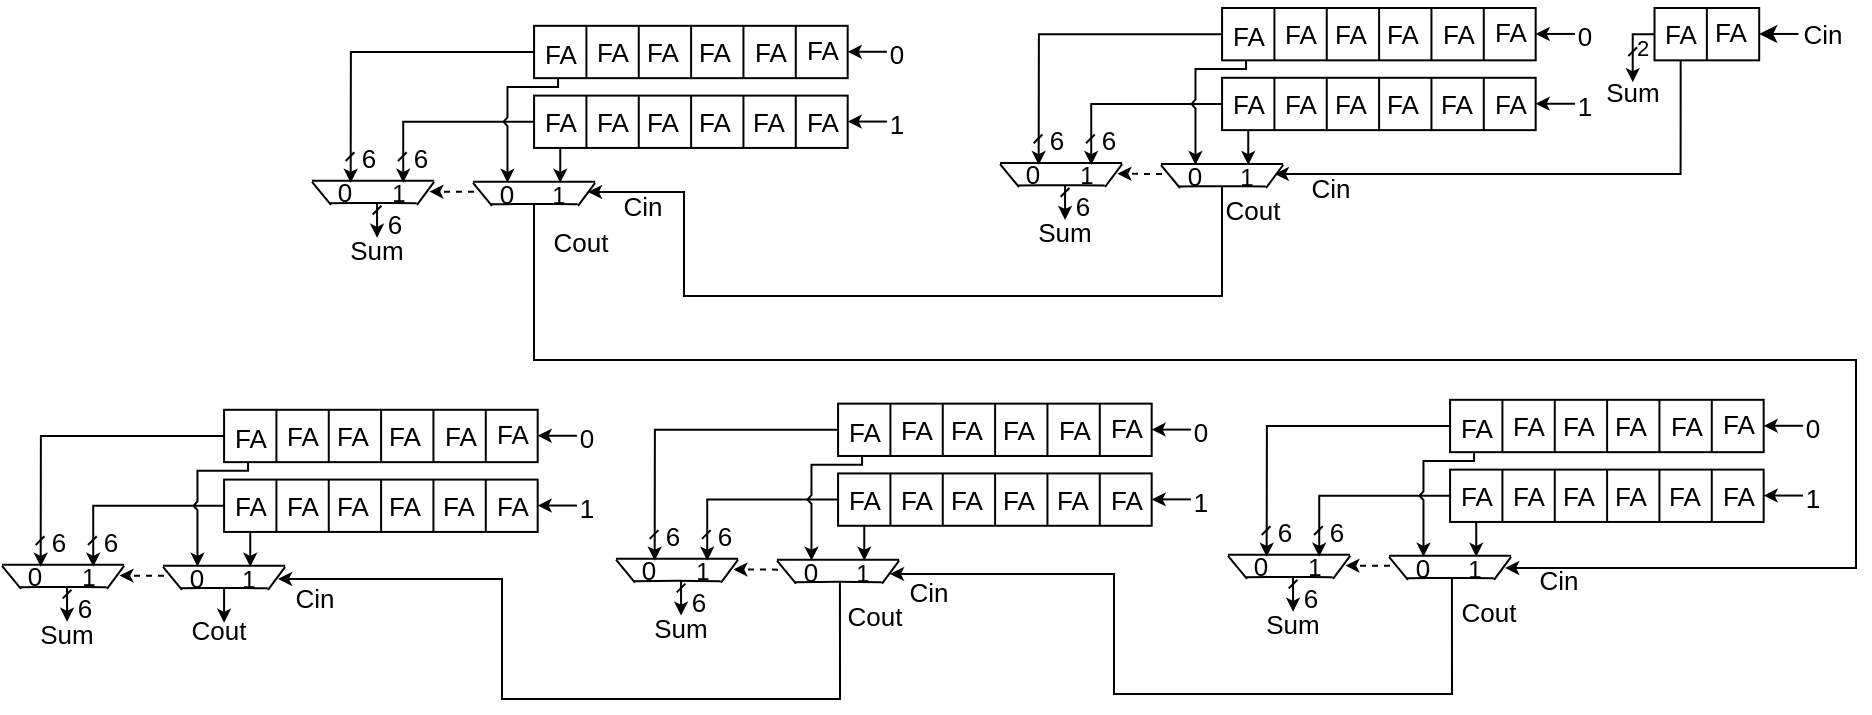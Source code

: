 <mxfile version="13.9.9" type="device"><diagram id="MtDA5RGkbrZeg7_o2HQI" name="Pagina-1"><mxGraphModel dx="362" dy="269" grid="1" gridSize="1" guides="1" tooltips="1" connect="1" arrows="1" fold="1" page="1" pageScale="1" pageWidth="1169" pageHeight="827" math="0" shadow="0"><root><mxCell id="0"/><mxCell id="1" parent="0"/><mxCell id="PRabeMGZfjn5ZNImcNgi-1" value="" style="rounded=0;whiteSpace=wrap;html=1;shadow=0;" vertex="1" parent="1"><mxGeometry x="819.04" y="60" width="156.799" height="26.17" as="geometry"/></mxCell><mxCell id="PRabeMGZfjn5ZNImcNgi-2" value="" style="endArrow=none;html=1;" edge="1" parent="1"><mxGeometry x="710" y="60" width="50" height="50" as="geometry"><mxPoint x="845.209" y="86.17" as="sourcePoint"/><mxPoint x="845.209" y="60" as="targetPoint"/></mxGeometry></mxCell><mxCell id="PRabeMGZfjn5ZNImcNgi-3" value="" style="endArrow=none;html=1;" edge="1" parent="1"><mxGeometry x="710" y="60" width="50" height="50" as="geometry"><mxPoint x="871.379" y="86.17" as="sourcePoint"/><mxPoint x="871.379" y="60" as="targetPoint"/></mxGeometry></mxCell><mxCell id="PRabeMGZfjn5ZNImcNgi-4" value="" style="endArrow=none;html=1;" edge="1" parent="1"><mxGeometry x="710" y="60" width="50" height="50" as="geometry"><mxPoint x="897.548" y="86.17" as="sourcePoint"/><mxPoint x="897.548" y="60" as="targetPoint"/></mxGeometry></mxCell><mxCell id="PRabeMGZfjn5ZNImcNgi-5" value="" style="endArrow=none;html=1;" edge="1" parent="1"><mxGeometry x="710" y="60" width="50" height="50" as="geometry"><mxPoint x="923.718" y="86.17" as="sourcePoint"/><mxPoint x="923.718" y="60" as="targetPoint"/></mxGeometry></mxCell><mxCell id="PRabeMGZfjn5ZNImcNgi-6" value="" style="endArrow=none;html=1;" edge="1" parent="1"><mxGeometry x="710" y="60" width="50" height="50" as="geometry"><mxPoint x="949.887" y="86.17" as="sourcePoint"/><mxPoint x="949.887" y="60" as="targetPoint"/></mxGeometry></mxCell><mxCell id="PRabeMGZfjn5ZNImcNgi-7" value="" style="endArrow=classic;html=1;endSize=4;" edge="1" parent="1"><mxGeometry x="710" y="60" width="50" height="50" as="geometry"><mxPoint x="995.466" y="72.976" as="sourcePoint"/><mxPoint x="975.838" y="72.976" as="targetPoint"/></mxGeometry></mxCell><mxCell id="PRabeMGZfjn5ZNImcNgi-8" value="" style="rounded=0;whiteSpace=wrap;html=1;shadow=0;" vertex="1" parent="1"><mxGeometry x="819.04" y="94.893" width="156.799" height="26.17" as="geometry"/></mxCell><mxCell id="PRabeMGZfjn5ZNImcNgi-9" value="" style="endArrow=none;html=1;fontStyle=1" edge="1" parent="1"><mxGeometry x="710" y="60" width="50" height="50" as="geometry"><mxPoint x="845.209" y="121.062" as="sourcePoint"/><mxPoint x="845.209" y="94.893" as="targetPoint"/></mxGeometry></mxCell><mxCell id="PRabeMGZfjn5ZNImcNgi-10" value="" style="endArrow=none;html=1;fontStyle=1" edge="1" parent="1"><mxGeometry x="710" y="60" width="50" height="50" as="geometry"><mxPoint x="871.379" y="121.062" as="sourcePoint"/><mxPoint x="871.379" y="94.893" as="targetPoint"/></mxGeometry></mxCell><mxCell id="PRabeMGZfjn5ZNImcNgi-11" value="" style="endArrow=none;html=1;fontStyle=1" edge="1" parent="1"><mxGeometry x="710" y="60" width="50" height="50" as="geometry"><mxPoint x="897.548" y="121.062" as="sourcePoint"/><mxPoint x="897.548" y="94.893" as="targetPoint"/></mxGeometry></mxCell><mxCell id="PRabeMGZfjn5ZNImcNgi-12" value="" style="endArrow=none;html=1;fontStyle=1" edge="1" parent="1"><mxGeometry x="710" y="60" width="50" height="50" as="geometry"><mxPoint x="923.718" y="121.062" as="sourcePoint"/><mxPoint x="923.718" y="94.893" as="targetPoint"/></mxGeometry></mxCell><mxCell id="PRabeMGZfjn5ZNImcNgi-13" value="" style="endArrow=none;html=1;fontStyle=1" edge="1" parent="1"><mxGeometry x="710" y="60" width="50" height="50" as="geometry"><mxPoint x="949.887" y="121.062" as="sourcePoint"/><mxPoint x="949.887" y="94.893" as="targetPoint"/></mxGeometry></mxCell><mxCell id="PRabeMGZfjn5ZNImcNgi-14" value="" style="endArrow=none;html=1;" edge="1" parent="1"><mxGeometry x="710" y="59.49" width="50" height="50" as="geometry"><mxPoint x="788.508" y="137.999" as="sourcePoint"/><mxPoint x="849.571" y="137.999" as="targetPoint"/></mxGeometry></mxCell><mxCell id="PRabeMGZfjn5ZNImcNgi-15" value="" style="endArrow=none;html=1;" edge="1" parent="1"><mxGeometry x="710" y="62.03" width="50" height="50" as="geometry"><mxPoint x="797.232" y="149.262" as="sourcePoint"/><mxPoint x="840.847" y="149.262" as="targetPoint"/><Array as="points"><mxPoint x="819" y="149.03"/></Array></mxGeometry></mxCell><mxCell id="PRabeMGZfjn5ZNImcNgi-16" value="" style="endArrow=none;html=1;" edge="1" parent="1"><mxGeometry x="710" y="60" width="50" height="50" as="geometry"><mxPoint x="841" y="150" as="sourcePoint"/><mxPoint x="849.571" y="138.509" as="targetPoint"/></mxGeometry></mxCell><mxCell id="PRabeMGZfjn5ZNImcNgi-17" value="" style="endArrow=none;html=1;" edge="1" parent="1"><mxGeometry x="710" y="60" width="50" height="50" as="geometry"><mxPoint x="788.508" y="138.509" as="sourcePoint"/><mxPoint x="798" y="150" as="targetPoint"/></mxGeometry></mxCell><mxCell id="PRabeMGZfjn5ZNImcNgi-18" value="" style="endArrow=classic;html=1;rounded=0;endSize=4;" edge="1" parent="1"><mxGeometry x="710" y="60" width="50" height="50" as="geometry"><mxPoint x="831.034" y="86.17" as="sourcePoint"/><mxPoint x="805.737" y="138.509" as="targetPoint"/><Array as="points"><mxPoint x="831.034" y="90.531"/><mxPoint x="805.737" y="90.531"/><mxPoint x="805.737" y="105.797"/><mxPoint x="803.774" y="107.977"/><mxPoint x="805.737" y="110.158"/></Array></mxGeometry></mxCell><mxCell id="PRabeMGZfjn5ZNImcNgi-19" value="" style="endArrow=classic;html=1;endSize=4;" edge="1" parent="1"><mxGeometry x="710" y="60" width="50" height="50" as="geometry"><mxPoint x="832.124" y="121.062" as="sourcePoint"/><mxPoint x="832.124" y="138.509" as="targetPoint"/></mxGeometry></mxCell><mxCell id="PRabeMGZfjn5ZNImcNgi-20" value="" style="endArrow=classic;html=1;exitX=0.25;exitY=1;exitDx=0;exitDy=0;rounded=0;edgeStyle=orthogonalEdgeStyle;endSize=4;" edge="1" parent="1" source="PRabeMGZfjn5ZNImcNgi-57"><mxGeometry x="710" y="60" width="50" height="50" as="geometry"><mxPoint x="1032.975" y="86.17" as="sourcePoint"/><mxPoint x="845.427" y="142.87" as="targetPoint"/><Array as="points"><mxPoint x="1048" y="143"/><mxPoint x="845" y="143"/></Array></mxGeometry></mxCell><mxCell id="PRabeMGZfjn5ZNImcNgi-21" value="&lt;span style=&quot;font-weight: normal&quot;&gt;&lt;font style=&quot;font-size: 13px&quot;&gt;0&lt;/font&gt;&lt;/span&gt;" style="text;html=1;strokeColor=none;fillColor=none;align=center;verticalAlign=middle;whiteSpace=wrap;rounded=0;shadow=0;fontSize=18;fontStyle=1" vertex="1" parent="1"><mxGeometry x="801" y="136.72" width="8.72" height="12.31" as="geometry"/></mxCell><mxCell id="PRabeMGZfjn5ZNImcNgi-22" value="&lt;font style=&quot;font-size: 12px ; font-weight: normal&quot;&gt;1&lt;/font&gt;" style="text;html=1;strokeColor=none;fillColor=none;align=center;verticalAlign=middle;whiteSpace=wrap;rounded=0;shadow=0;fontSize=18;fontStyle=1" vertex="1" parent="1"><mxGeometry x="827.153" y="140.689" width="8.723" height="4.362" as="geometry"/></mxCell><mxCell id="PRabeMGZfjn5ZNImcNgi-23" value="&lt;span style=&quot;font-weight: normal&quot;&gt;&lt;font style=&quot;font-size: 13px&quot;&gt;0&lt;/font&gt;&lt;/span&gt;" style="text;html=1;strokeColor=none;fillColor=none;align=center;verticalAlign=middle;whiteSpace=wrap;rounded=0;shadow=0;fontStyle=1;fontSize=18;" vertex="1" parent="1"><mxGeometry x="995.684" y="70.904" width="8.723" height="4.362" as="geometry"/></mxCell><mxCell id="PRabeMGZfjn5ZNImcNgi-24" value="&lt;span style=&quot;font-weight: normal&quot;&gt;&lt;font style=&quot;font-size: 13px&quot;&gt;1&lt;/font&gt;&lt;/span&gt;" style="text;html=1;strokeColor=none;fillColor=none;align=center;verticalAlign=middle;whiteSpace=wrap;rounded=0;shadow=0;fontStyle=1;fontSize=18;" vertex="1" parent="1"><mxGeometry x="995.684" y="105.797" width="8.723" height="4.362" as="geometry"/></mxCell><mxCell id="PRabeMGZfjn5ZNImcNgi-29" value="" style="endArrow=classic;html=1;exitX=0;exitY=0.5;exitDx=0;exitDy=0;rounded=0;endSize=4;" edge="1" parent="1" source="PRabeMGZfjn5ZNImcNgi-8"><mxGeometry x="710" y="60" width="50" height="50" as="geometry"><mxPoint x="753.616" y="121.062" as="sourcePoint"/><mxPoint x="753.616" y="138.509" as="targetPoint"/><Array as="points"><mxPoint x="753.616" y="107.977"/></Array></mxGeometry></mxCell><mxCell id="PRabeMGZfjn5ZNImcNgi-30" value="" style="endArrow=classic;html=1;endSize=4;" edge="1" parent="1"><mxGeometry x="710" y="61.31" width="50" height="50" as="geometry"><mxPoint x="740.531" y="148.542" as="sourcePoint"/><mxPoint x="740.531" y="165.988" as="targetPoint"/></mxGeometry></mxCell><mxCell id="PRabeMGZfjn5ZNImcNgi-31" value="" style="endArrow=classic;html=1;dashed=1;endSize=4;" edge="1" parent="1"><mxGeometry x="710" y="60" width="50" height="50" as="geometry"><mxPoint x="789" y="143" as="sourcePoint"/><mxPoint x="766.701" y="142.87" as="targetPoint"/></mxGeometry></mxCell><mxCell id="PRabeMGZfjn5ZNImcNgi-32" value="" style="endArrow=none;html=1;" edge="1" parent="1"><mxGeometry x="709.57" y="55.64" width="50" height="50" as="geometry"><mxPoint x="751.005" y="127.606" as="sourcePoint"/><mxPoint x="755.367" y="123.245" as="targetPoint"/></mxGeometry></mxCell><mxCell id="PRabeMGZfjn5ZNImcNgi-33" value="" style="endArrow=none;html=1;" edge="1" parent="1"><mxGeometry x="709.58" y="55.64" width="50" height="50" as="geometry"><mxPoint x="724.846" y="127.606" as="sourcePoint"/><mxPoint x="729.207" y="123.245" as="targetPoint"/></mxGeometry></mxCell><mxCell id="PRabeMGZfjn5ZNImcNgi-34" value="" style="endArrow=none;html=1;" edge="1" parent="1"><mxGeometry x="710" y="56.23" width="50" height="50" as="geometry"><mxPoint x="738.35" y="154.366" as="sourcePoint"/><mxPoint x="742.712" y="150.004" as="targetPoint"/></mxGeometry></mxCell><mxCell id="PRabeMGZfjn5ZNImcNgi-37" value="&lt;span style=&quot;font-weight: normal&quot;&gt;&lt;font style=&quot;font-size: 13px&quot;&gt;6&lt;/font&gt;&lt;/span&gt;" style="text;html=1;strokeColor=none;fillColor=none;align=center;verticalAlign=middle;whiteSpace=wrap;rounded=0;shadow=0;fontSize=18;fontStyle=1" vertex="1" parent="1"><mxGeometry x="758.276" y="123.245" width="8.723" height="4.362" as="geometry"/></mxCell><mxCell id="PRabeMGZfjn5ZNImcNgi-38" value="&lt;font style=&quot;font-size: 13px ; font-weight: normal&quot;&gt;6&lt;/font&gt;" style="text;html=1;strokeColor=none;fillColor=none;align=center;verticalAlign=middle;whiteSpace=wrap;rounded=0;shadow=0;fontSize=18;fontStyle=1" vertex="1" parent="1"><mxGeometry x="731.996" y="123.245" width="8.723" height="4.362" as="geometry"/></mxCell><mxCell id="PRabeMGZfjn5ZNImcNgi-39" value="&lt;span style=&quot;font-weight: normal&quot;&gt;&lt;font style=&quot;font-size: 13px&quot;&gt;6&lt;/font&gt;&lt;/span&gt;" style="text;html=1;strokeColor=none;fillColor=none;align=center;verticalAlign=middle;whiteSpace=wrap;rounded=0;shadow=0;fontSize=18;fontStyle=1" vertex="1" parent="1"><mxGeometry x="744.9" y="152.15" width="8.72" height="12" as="geometry"/></mxCell><mxCell id="PRabeMGZfjn5ZNImcNgi-40" value="" style="endArrow=classic;html=1;exitX=0;exitY=0.5;exitDx=0;exitDy=0;rounded=0;endSize=4;" edge="1" parent="1" source="PRabeMGZfjn5ZNImcNgi-1"><mxGeometry x="710" y="60" width="50" height="50" as="geometry"><mxPoint x="727.337" y="121.062" as="sourcePoint"/><mxPoint x="727.337" y="138.509" as="targetPoint"/><Array as="points"><mxPoint x="727.446" y="73.085"/></Array></mxGeometry></mxCell><mxCell id="PRabeMGZfjn5ZNImcNgi-42" value="&lt;span style=&quot;font-weight: normal&quot;&gt;&lt;font style=&quot;font-size: 13px&quot;&gt;Sum&lt;/font&gt;&lt;/span&gt;" style="text;html=1;align=center;verticalAlign=middle;resizable=0;points=[];autosize=1;fontStyle=1;fontSize=18;" vertex="1" parent="1"><mxGeometry x="720.489" y="155.998" width="39" height="30" as="geometry"/></mxCell><mxCell id="PRabeMGZfjn5ZNImcNgi-44" value="&lt;font style=&quot;font-size: 13px ; font-weight: normal&quot;&gt;Cin&lt;/font&gt;" style="text;html=1;align=center;verticalAlign=middle;resizable=0;points=[];autosize=1;fontStyle=1;fontSize=18;" vertex="1" parent="1"><mxGeometry x="857.751" y="134.147" width="30" height="30" as="geometry"/></mxCell><mxCell id="PRabeMGZfjn5ZNImcNgi-51" value="&lt;font style=&quot;font-size: 13px&quot;&gt;FA&lt;/font&gt;" style="text;html=1;align=center;verticalAlign=middle;resizable=0;points=[];autosize=1;fontSize=18;fontColor=none;" vertex="1" parent="1"><mxGeometry x="817.123" y="58.089" width="30" height="30" as="geometry"/></mxCell><mxCell id="PRabeMGZfjn5ZNImcNgi-57" value="" style="rounded=0;whiteSpace=wrap;html=1;shadow=0;" vertex="1" parent="1"><mxGeometry x="1035.262" y="60" width="52.339" height="26.17" as="geometry"/></mxCell><mxCell id="PRabeMGZfjn5ZNImcNgi-58" value="" style="endArrow=none;html=1;" edge="1" parent="1"><mxGeometry x="725.59" y="60" width="50" height="50" as="geometry"><mxPoint x="1061.432" y="86.17" as="sourcePoint"/><mxPoint x="1061.432" y="60" as="targetPoint"/></mxGeometry></mxCell><mxCell id="PRabeMGZfjn5ZNImcNgi-61" value="" style="endArrow=classic;html=1;endSize=4;" edge="1" parent="1"><mxGeometry x="710" y="60" width="50" height="50" as="geometry"><mxPoint x="995.466" y="107.868" as="sourcePoint"/><mxPoint x="975.838" y="107.868" as="targetPoint"/></mxGeometry></mxCell><mxCell id="PRabeMGZfjn5ZNImcNgi-62" value="" style="endArrow=classic;html=1;" edge="1" parent="1"><mxGeometry x="725.59" y="59.89" width="50" height="50" as="geometry"><mxPoint x="1107.228" y="72.975" as="sourcePoint"/><mxPoint x="1087.601" y="72.975" as="targetPoint"/></mxGeometry></mxCell><mxCell id="PRabeMGZfjn5ZNImcNgi-63" value="&lt;font style=&quot;font-weight: normal ; font-size: 13px&quot;&gt;Cin&lt;/font&gt;" style="text;html=1;align=center;verticalAlign=middle;resizable=0;points=[];autosize=1;fontStyle=1;fontSize=18;" vertex="1" parent="1"><mxGeometry x="1103.997" y="56.812" width="30" height="30" as="geometry"/></mxCell><mxCell id="PRabeMGZfjn5ZNImcNgi-64" value="&lt;font style=&quot;font-weight: normal ; font-size: 13px&quot;&gt;Sum&lt;/font&gt;" style="text;html=1;align=center;verticalAlign=middle;resizable=0;points=[];autosize=1;fontStyle=1;fontSize=18;" vertex="1" parent="1"><mxGeometry x="1004.409" y="86.172" width="39" height="30" as="geometry"/></mxCell><mxCell id="PRabeMGZfjn5ZNImcNgi-65" value="" style="endArrow=classic;html=1;exitX=0;exitY=0.5;exitDx=0;exitDy=0;rounded=0;endSize=4;" edge="1" parent="1" source="PRabeMGZfjn5ZNImcNgi-57"><mxGeometry x="725.59" y="60" width="50" height="50" as="geometry"><mxPoint x="1026.539" y="77.446" as="sourcePoint"/><mxPoint x="1024.358" y="97.073" as="targetPoint"/><Array as="points"><mxPoint x="1024.358" y="73.085"/></Array></mxGeometry></mxCell><mxCell id="PRabeMGZfjn5ZNImcNgi-66" value="" style="endArrow=none;html=1;fontSize=18;" edge="1" parent="1"><mxGeometry x="725.59" y="60" width="50" height="50" as="geometry"><mxPoint x="1022.178" y="83.989" as="sourcePoint"/><mxPoint x="1026.539" y="79.627" as="targetPoint"/></mxGeometry></mxCell><mxCell id="PRabeMGZfjn5ZNImcNgi-67" value="&lt;font style=&quot;font-size: 11px ; font-weight: normal&quot;&gt;2&lt;/font&gt;" style="text;html=1;align=center;verticalAlign=middle;resizable=0;points=[];autosize=1;fontStyle=1;fontSize=18;" vertex="1" parent="1"><mxGeometry x="1019.995" y="63.088" width="18" height="30" as="geometry"/></mxCell><mxCell id="PRabeMGZfjn5ZNImcNgi-342" value="&lt;font style=&quot;font-size: 13px&quot;&gt;FA&lt;/font&gt;" style="text;html=1;align=center;verticalAlign=middle;resizable=0;points=[];autosize=1;" vertex="1" parent="1"><mxGeometry x="867.76" y="63.08" width="30" height="20" as="geometry"/></mxCell><mxCell id="PRabeMGZfjn5ZNImcNgi-343" value="&lt;font style=&quot;font-size: 13px&quot;&gt;FA&lt;/font&gt;" style="text;html=1;align=center;verticalAlign=middle;resizable=0;points=[];autosize=1;" vertex="1" parent="1"><mxGeometry x="843" y="63.09" width="30" height="20" as="geometry"/></mxCell><mxCell id="PRabeMGZfjn5ZNImcNgi-344" value="&lt;font style=&quot;font-size: 13px&quot;&gt;FA&lt;/font&gt;" style="text;html=1;align=center;verticalAlign=middle;resizable=0;points=[];autosize=1;" vertex="1" parent="1"><mxGeometry x="922.44" y="63.09" width="30" height="20" as="geometry"/></mxCell><mxCell id="PRabeMGZfjn5ZNImcNgi-345" value="&lt;font style=&quot;font-size: 13px&quot;&gt;FA&lt;/font&gt;" style="text;html=1;align=center;verticalAlign=middle;resizable=0;points=[];autosize=1;" vertex="1" parent="1"><mxGeometry x="893.93" y="63.08" width="30" height="20" as="geometry"/></mxCell><mxCell id="PRabeMGZfjn5ZNImcNgi-347" value="&lt;font style=&quot;font-size: 13px&quot;&gt;FA&lt;/font&gt;" style="text;html=1;align=center;verticalAlign=middle;resizable=0;points=[];autosize=1;" vertex="1" parent="1"><mxGeometry x="948" y="61.81" width="30" height="20" as="geometry"/></mxCell><mxCell id="PRabeMGZfjn5ZNImcNgi-348" value="&lt;font style=&quot;font-size: 13px&quot;&gt;FA&lt;/font&gt;" style="text;html=1;align=center;verticalAlign=middle;resizable=0;points=[];autosize=1;" vertex="1" parent="1"><mxGeometry x="948.0" y="97.98" width="30" height="20" as="geometry"/></mxCell><mxCell id="PRabeMGZfjn5ZNImcNgi-349" value="&lt;font style=&quot;font-size: 13px&quot;&gt;FA&lt;/font&gt;" style="text;html=1;align=center;verticalAlign=middle;resizable=0;points=[];autosize=1;" vertex="1" parent="1"><mxGeometry x="921.0" y="97.71" width="30" height="20" as="geometry"/></mxCell><mxCell id="PRabeMGZfjn5ZNImcNgi-350" value="&lt;font style=&quot;font-size: 13px&quot;&gt;FA&lt;/font&gt;" style="text;html=1;align=center;verticalAlign=middle;resizable=0;points=[];autosize=1;" vertex="1" parent="1"><mxGeometry x="893.93" y="97.71" width="30" height="20" as="geometry"/></mxCell><mxCell id="PRabeMGZfjn5ZNImcNgi-351" value="&lt;font style=&quot;font-size: 13px&quot;&gt;FA&lt;/font&gt;" style="text;html=1;align=center;verticalAlign=middle;resizable=0;points=[];autosize=1;" vertex="1" parent="1"><mxGeometry x="867.76" y="97.71" width="30" height="20" as="geometry"/></mxCell><mxCell id="PRabeMGZfjn5ZNImcNgi-352" value="&lt;font style=&quot;font-size: 13px&quot;&gt;FA&lt;/font&gt;" style="text;html=1;align=center;verticalAlign=middle;resizable=0;points=[];autosize=1;" vertex="1" parent="1"><mxGeometry x="843.0" y="97.71" width="30" height="20" as="geometry"/></mxCell><mxCell id="PRabeMGZfjn5ZNImcNgi-353" value="&lt;font style=&quot;font-size: 13px&quot;&gt;FA&lt;/font&gt;" style="text;html=1;align=center;verticalAlign=middle;resizable=0;points=[];autosize=1;" vertex="1" parent="1"><mxGeometry x="816.51" y="97.71" width="30" height="20" as="geometry"/></mxCell><mxCell id="PRabeMGZfjn5ZNImcNgi-355" value="&lt;font style=&quot;font-size: 13px&quot;&gt;FA&lt;/font&gt;" style="text;html=1;align=center;verticalAlign=middle;resizable=0;points=[];autosize=1;" vertex="1" parent="1"><mxGeometry x="1057.6" y="61.81" width="30" height="20" as="geometry"/></mxCell><mxCell id="PRabeMGZfjn5ZNImcNgi-356" value="&lt;font style=&quot;font-size: 13px&quot;&gt;FA&lt;/font&gt;" style="text;html=1;align=center;verticalAlign=middle;resizable=0;points=[];autosize=1;" vertex="1" parent="1"><mxGeometry x="1032.59" y="63.08" width="30" height="20" as="geometry"/></mxCell><mxCell id="PRabeMGZfjn5ZNImcNgi-368" value="" style="endArrow=none;html=1;" edge="1" parent="1"><mxGeometry x="629.49" y="59.0" width="50" height="50" as="geometry"><mxPoint x="707.998" y="137.509" as="sourcePoint"/><mxPoint x="769.061" y="137.509" as="targetPoint"/></mxGeometry></mxCell><mxCell id="PRabeMGZfjn5ZNImcNgi-369" value="" style="endArrow=none;html=1;" edge="1" parent="1"><mxGeometry x="629.49" y="61.54" width="50" height="50" as="geometry"><mxPoint x="716.722" y="148.772" as="sourcePoint"/><mxPoint x="760.337" y="148.772" as="targetPoint"/><Array as="points"><mxPoint x="738.49" y="148.54"/></Array></mxGeometry></mxCell><mxCell id="PRabeMGZfjn5ZNImcNgi-370" value="" style="endArrow=none;html=1;" edge="1" parent="1"><mxGeometry x="629.49" y="59.51" width="50" height="50" as="geometry"><mxPoint x="760.49" y="149.51" as="sourcePoint"/><mxPoint x="769.061" y="138.019" as="targetPoint"/></mxGeometry></mxCell><mxCell id="PRabeMGZfjn5ZNImcNgi-371" value="" style="endArrow=none;html=1;" edge="1" parent="1"><mxGeometry x="629.49" y="59.51" width="50" height="50" as="geometry"><mxPoint x="707.998" y="138.019" as="sourcePoint"/><mxPoint x="717.49" y="149.51" as="targetPoint"/></mxGeometry></mxCell><mxCell id="PRabeMGZfjn5ZNImcNgi-372" value="&lt;span style=&quot;font-weight: normal&quot;&gt;&lt;font style=&quot;font-size: 13px&quot;&gt;0&lt;/font&gt;&lt;/span&gt;" style="text;html=1;strokeColor=none;fillColor=none;align=center;verticalAlign=middle;whiteSpace=wrap;rounded=0;shadow=0;fontSize=18;fontStyle=1" vertex="1" parent="1"><mxGeometry x="720.49" y="136.23" width="8.72" height="12.31" as="geometry"/></mxCell><mxCell id="PRabeMGZfjn5ZNImcNgi-373" value="&lt;font style=&quot;font-size: 12px ; font-weight: normal&quot;&gt;1&lt;/font&gt;" style="text;html=1;strokeColor=none;fillColor=none;align=center;verticalAlign=middle;whiteSpace=wrap;rounded=0;shadow=0;fontSize=18;fontStyle=1" vertex="1" parent="1"><mxGeometry x="746.643" y="140.199" width="8.723" height="4.362" as="geometry"/></mxCell><mxCell id="PRabeMGZfjn5ZNImcNgi-377" value="" style="rounded=0;whiteSpace=wrap;html=1;shadow=0;" vertex="1" parent="1"><mxGeometry x="475.04" y="68.91" width="156.799" height="26.17" as="geometry"/></mxCell><mxCell id="PRabeMGZfjn5ZNImcNgi-378" value="" style="endArrow=none;html=1;" edge="1" parent="1"><mxGeometry x="366" y="68.91" width="50" height="50" as="geometry"><mxPoint x="501.209" y="95.08" as="sourcePoint"/><mxPoint x="501.209" y="68.91" as="targetPoint"/></mxGeometry></mxCell><mxCell id="PRabeMGZfjn5ZNImcNgi-379" value="" style="endArrow=none;html=1;" edge="1" parent="1"><mxGeometry x="366" y="68.91" width="50" height="50" as="geometry"><mxPoint x="527.379" y="95.08" as="sourcePoint"/><mxPoint x="527.379" y="68.91" as="targetPoint"/></mxGeometry></mxCell><mxCell id="PRabeMGZfjn5ZNImcNgi-380" value="" style="endArrow=none;html=1;" edge="1" parent="1"><mxGeometry x="366" y="68.91" width="50" height="50" as="geometry"><mxPoint x="553.548" y="95.08" as="sourcePoint"/><mxPoint x="553.548" y="68.91" as="targetPoint"/></mxGeometry></mxCell><mxCell id="PRabeMGZfjn5ZNImcNgi-381" value="" style="endArrow=none;html=1;" edge="1" parent="1"><mxGeometry x="366" y="68.91" width="50" height="50" as="geometry"><mxPoint x="579.718" y="95.08" as="sourcePoint"/><mxPoint x="579.718" y="68.91" as="targetPoint"/></mxGeometry></mxCell><mxCell id="PRabeMGZfjn5ZNImcNgi-382" value="" style="endArrow=none;html=1;" edge="1" parent="1"><mxGeometry x="366" y="68.91" width="50" height="50" as="geometry"><mxPoint x="605.887" y="95.08" as="sourcePoint"/><mxPoint x="605.887" y="68.91" as="targetPoint"/></mxGeometry></mxCell><mxCell id="PRabeMGZfjn5ZNImcNgi-383" value="" style="endArrow=classic;html=1;endSize=4;" edge="1" parent="1"><mxGeometry x="366" y="68.91" width="50" height="50" as="geometry"><mxPoint x="651.466" y="81.886" as="sourcePoint"/><mxPoint x="631.838" y="81.886" as="targetPoint"/></mxGeometry></mxCell><mxCell id="PRabeMGZfjn5ZNImcNgi-384" value="" style="rounded=0;whiteSpace=wrap;html=1;shadow=0;" vertex="1" parent="1"><mxGeometry x="475.04" y="103.803" width="156.799" height="26.17" as="geometry"/></mxCell><mxCell id="PRabeMGZfjn5ZNImcNgi-385" value="" style="endArrow=none;html=1;fontStyle=1" edge="1" parent="1"><mxGeometry x="366" y="68.91" width="50" height="50" as="geometry"><mxPoint x="501.209" y="129.972" as="sourcePoint"/><mxPoint x="501.209" y="103.803" as="targetPoint"/></mxGeometry></mxCell><mxCell id="PRabeMGZfjn5ZNImcNgi-386" value="" style="endArrow=none;html=1;fontStyle=1" edge="1" parent="1"><mxGeometry x="366" y="68.91" width="50" height="50" as="geometry"><mxPoint x="527.379" y="129.972" as="sourcePoint"/><mxPoint x="527.379" y="103.803" as="targetPoint"/></mxGeometry></mxCell><mxCell id="PRabeMGZfjn5ZNImcNgi-387" value="" style="endArrow=none;html=1;fontStyle=1" edge="1" parent="1"><mxGeometry x="366" y="68.91" width="50" height="50" as="geometry"><mxPoint x="553.548" y="129.972" as="sourcePoint"/><mxPoint x="553.548" y="103.803" as="targetPoint"/></mxGeometry></mxCell><mxCell id="PRabeMGZfjn5ZNImcNgi-388" value="" style="endArrow=none;html=1;fontStyle=1" edge="1" parent="1"><mxGeometry x="366" y="68.91" width="50" height="50" as="geometry"><mxPoint x="579.718" y="129.972" as="sourcePoint"/><mxPoint x="579.718" y="103.803" as="targetPoint"/></mxGeometry></mxCell><mxCell id="PRabeMGZfjn5ZNImcNgi-389" value="" style="endArrow=none;html=1;fontStyle=1" edge="1" parent="1"><mxGeometry x="366" y="68.91" width="50" height="50" as="geometry"><mxPoint x="605.887" y="129.972" as="sourcePoint"/><mxPoint x="605.887" y="103.803" as="targetPoint"/></mxGeometry></mxCell><mxCell id="PRabeMGZfjn5ZNImcNgi-390" value="" style="endArrow=none;html=1;" edge="1" parent="1"><mxGeometry x="366" y="68.4" width="50" height="50" as="geometry"><mxPoint x="444.508" y="146.909" as="sourcePoint"/><mxPoint x="505.571" y="146.909" as="targetPoint"/></mxGeometry></mxCell><mxCell id="PRabeMGZfjn5ZNImcNgi-391" value="" style="endArrow=none;html=1;" edge="1" parent="1"><mxGeometry x="366" y="70.94" width="50" height="50" as="geometry"><mxPoint x="453.232" y="158.172" as="sourcePoint"/><mxPoint x="496.847" y="158.172" as="targetPoint"/><Array as="points"><mxPoint x="475" y="157.94"/></Array></mxGeometry></mxCell><mxCell id="PRabeMGZfjn5ZNImcNgi-392" value="" style="endArrow=none;html=1;" edge="1" parent="1"><mxGeometry x="366" y="68.91" width="50" height="50" as="geometry"><mxPoint x="497" y="158.91" as="sourcePoint"/><mxPoint x="505.571" y="147.419" as="targetPoint"/></mxGeometry></mxCell><mxCell id="PRabeMGZfjn5ZNImcNgi-393" value="" style="endArrow=none;html=1;" edge="1" parent="1"><mxGeometry x="366" y="68.91" width="50" height="50" as="geometry"><mxPoint x="444.508" y="147.419" as="sourcePoint"/><mxPoint x="454" y="158.91" as="targetPoint"/></mxGeometry></mxCell><mxCell id="PRabeMGZfjn5ZNImcNgi-394" value="" style="endArrow=classic;html=1;rounded=0;endSize=4;" edge="1" parent="1"><mxGeometry x="366" y="68.91" width="50" height="50" as="geometry"><mxPoint x="487.034" y="95.08" as="sourcePoint"/><mxPoint x="461.737" y="147.419" as="targetPoint"/><Array as="points"><mxPoint x="487.034" y="99.441"/><mxPoint x="461.737" y="99.441"/><mxPoint x="461.737" y="114.707"/><mxPoint x="459.774" y="116.887"/><mxPoint x="461.737" y="119.068"/></Array></mxGeometry></mxCell><mxCell id="PRabeMGZfjn5ZNImcNgi-395" value="" style="endArrow=classic;html=1;endSize=4;" edge="1" parent="1"><mxGeometry x="366" y="68.91" width="50" height="50" as="geometry"><mxPoint x="488.124" y="129.972" as="sourcePoint"/><mxPoint x="488.124" y="147.419" as="targetPoint"/></mxGeometry></mxCell><mxCell id="PRabeMGZfjn5ZNImcNgi-397" value="&lt;span style=&quot;font-weight: normal&quot;&gt;&lt;font style=&quot;font-size: 13px&quot;&gt;0&lt;/font&gt;&lt;/span&gt;" style="text;html=1;strokeColor=none;fillColor=none;align=center;verticalAlign=middle;whiteSpace=wrap;rounded=0;shadow=0;fontSize=18;fontStyle=1" vertex="1" parent="1"><mxGeometry x="457" y="145.63" width="8.72" height="12.31" as="geometry"/></mxCell><mxCell id="PRabeMGZfjn5ZNImcNgi-398" value="&lt;font style=&quot;font-size: 12px ; font-weight: normal&quot;&gt;1&lt;/font&gt;" style="text;html=1;strokeColor=none;fillColor=none;align=center;verticalAlign=middle;whiteSpace=wrap;rounded=0;shadow=0;fontSize=18;fontStyle=1" vertex="1" parent="1"><mxGeometry x="483.153" y="149.599" width="8.723" height="4.362" as="geometry"/></mxCell><mxCell id="PRabeMGZfjn5ZNImcNgi-399" value="&lt;span style=&quot;font-weight: normal&quot;&gt;&lt;font style=&quot;font-size: 13px&quot;&gt;0&lt;/font&gt;&lt;/span&gt;" style="text;html=1;strokeColor=none;fillColor=none;align=center;verticalAlign=middle;whiteSpace=wrap;rounded=0;shadow=0;fontStyle=1;fontSize=18;" vertex="1" parent="1"><mxGeometry x="651.684" y="79.814" width="8.723" height="4.362" as="geometry"/></mxCell><mxCell id="PRabeMGZfjn5ZNImcNgi-400" value="&lt;span style=&quot;font-weight: normal&quot;&gt;&lt;font style=&quot;font-size: 13px&quot;&gt;1&lt;/font&gt;&lt;/span&gt;" style="text;html=1;strokeColor=none;fillColor=none;align=center;verticalAlign=middle;whiteSpace=wrap;rounded=0;shadow=0;fontStyle=1;fontSize=18;" vertex="1" parent="1"><mxGeometry x="651.684" y="114.707" width="8.723" height="4.362" as="geometry"/></mxCell><mxCell id="PRabeMGZfjn5ZNImcNgi-401" value="" style="endArrow=classic;html=1;exitX=0;exitY=0.5;exitDx=0;exitDy=0;rounded=0;endSize=4;" edge="1" parent="1" source="PRabeMGZfjn5ZNImcNgi-384"><mxGeometry x="366" y="68.91" width="50" height="50" as="geometry"><mxPoint x="409.616" y="129.972" as="sourcePoint"/><mxPoint x="409.616" y="147.419" as="targetPoint"/><Array as="points"><mxPoint x="409.616" y="116.887"/></Array></mxGeometry></mxCell><mxCell id="PRabeMGZfjn5ZNImcNgi-402" value="" style="endArrow=classic;html=1;endSize=4;" edge="1" parent="1"><mxGeometry x="366" y="70.22" width="50" height="50" as="geometry"><mxPoint x="396.531" y="157.452" as="sourcePoint"/><mxPoint x="396.531" y="174.898" as="targetPoint"/></mxGeometry></mxCell><mxCell id="PRabeMGZfjn5ZNImcNgi-403" value="" style="endArrow=classic;html=1;dashed=1;endSize=4;" edge="1" parent="1"><mxGeometry x="366" y="68.91" width="50" height="50" as="geometry"><mxPoint x="445" y="151.91" as="sourcePoint"/><mxPoint x="422.701" y="151.78" as="targetPoint"/></mxGeometry></mxCell><mxCell id="PRabeMGZfjn5ZNImcNgi-404" value="" style="endArrow=none;html=1;" edge="1" parent="1"><mxGeometry x="365.57" y="64.55" width="50" height="50" as="geometry"><mxPoint x="407.005" y="136.516" as="sourcePoint"/><mxPoint x="411.367" y="132.155" as="targetPoint"/></mxGeometry></mxCell><mxCell id="PRabeMGZfjn5ZNImcNgi-405" value="" style="endArrow=none;html=1;" edge="1" parent="1"><mxGeometry x="365.58" y="64.55" width="50" height="50" as="geometry"><mxPoint x="380.846" y="136.516" as="sourcePoint"/><mxPoint x="385.207" y="132.155" as="targetPoint"/></mxGeometry></mxCell><mxCell id="PRabeMGZfjn5ZNImcNgi-406" value="" style="endArrow=none;html=1;" edge="1" parent="1"><mxGeometry x="366" y="65.14" width="50" height="50" as="geometry"><mxPoint x="394.35" y="163.276" as="sourcePoint"/><mxPoint x="398.712" y="158.914" as="targetPoint"/></mxGeometry></mxCell><mxCell id="PRabeMGZfjn5ZNImcNgi-407" value="&lt;span style=&quot;font-weight: normal&quot;&gt;&lt;font style=&quot;font-size: 13px&quot;&gt;6&lt;/font&gt;&lt;/span&gt;" style="text;html=1;strokeColor=none;fillColor=none;align=center;verticalAlign=middle;whiteSpace=wrap;rounded=0;shadow=0;fontSize=18;fontStyle=1" vertex="1" parent="1"><mxGeometry x="414.276" y="132.155" width="8.723" height="4.362" as="geometry"/></mxCell><mxCell id="PRabeMGZfjn5ZNImcNgi-408" value="&lt;font style=&quot;font-size: 13px ; font-weight: normal&quot;&gt;6&lt;/font&gt;" style="text;html=1;strokeColor=none;fillColor=none;align=center;verticalAlign=middle;whiteSpace=wrap;rounded=0;shadow=0;fontSize=18;fontStyle=1" vertex="1" parent="1"><mxGeometry x="387.996" y="132.155" width="8.723" height="4.362" as="geometry"/></mxCell><mxCell id="PRabeMGZfjn5ZNImcNgi-409" value="&lt;span style=&quot;font-weight: normal&quot;&gt;&lt;font style=&quot;font-size: 13px&quot;&gt;6&lt;/font&gt;&lt;/span&gt;" style="text;html=1;strokeColor=none;fillColor=none;align=center;verticalAlign=middle;whiteSpace=wrap;rounded=0;shadow=0;fontSize=18;fontStyle=1" vertex="1" parent="1"><mxGeometry x="400.9" y="161.06" width="8.72" height="12" as="geometry"/></mxCell><mxCell id="PRabeMGZfjn5ZNImcNgi-410" value="" style="endArrow=classic;html=1;exitX=0;exitY=0.5;exitDx=0;exitDy=0;rounded=0;endSize=4;" edge="1" parent="1" source="PRabeMGZfjn5ZNImcNgi-377"><mxGeometry x="366" y="68.91" width="50" height="50" as="geometry"><mxPoint x="383.337" y="129.972" as="sourcePoint"/><mxPoint x="383.337" y="147.419" as="targetPoint"/><Array as="points"><mxPoint x="383.446" y="81.995"/></Array></mxGeometry></mxCell><mxCell id="PRabeMGZfjn5ZNImcNgi-411" value="&lt;span style=&quot;font-weight: normal&quot;&gt;&lt;font style=&quot;font-size: 13px&quot;&gt;Cout&lt;/font&gt;&lt;/span&gt;" style="text;html=1;align=center;verticalAlign=middle;resizable=0;points=[];autosize=1;fontStyle=1;fontSize=18;" vertex="1" parent="1"><mxGeometry x="478.0" y="161.063" width="39" height="30" as="geometry"/></mxCell><mxCell id="PRabeMGZfjn5ZNImcNgi-412" value="&lt;span style=&quot;font-weight: normal&quot;&gt;&lt;font style=&quot;font-size: 13px&quot;&gt;Sum&lt;/font&gt;&lt;/span&gt;" style="text;html=1;align=center;verticalAlign=middle;resizable=0;points=[];autosize=1;fontStyle=1;fontSize=18;" vertex="1" parent="1"><mxGeometry x="376.489" y="164.908" width="39" height="30" as="geometry"/></mxCell><mxCell id="PRabeMGZfjn5ZNImcNgi-413" value="&lt;font style=&quot;font-size: 13px ; font-weight: normal&quot;&gt;Cin&lt;/font&gt;" style="text;html=1;align=center;verticalAlign=middle;resizable=0;points=[];autosize=1;fontStyle=1;fontSize=18;" vertex="1" parent="1"><mxGeometry x="513.751" y="143.057" width="30" height="30" as="geometry"/></mxCell><mxCell id="PRabeMGZfjn5ZNImcNgi-414" value="&lt;font style=&quot;font-size: 13px&quot;&gt;FA&lt;/font&gt;" style="text;html=1;align=center;verticalAlign=middle;resizable=0;points=[];autosize=1;fontSize=18;fontColor=none;" vertex="1" parent="1"><mxGeometry x="473.123" y="66.999" width="30" height="30" as="geometry"/></mxCell><mxCell id="PRabeMGZfjn5ZNImcNgi-417" value="" style="endArrow=classic;html=1;endSize=4;" edge="1" parent="1"><mxGeometry x="366" y="68.91" width="50" height="50" as="geometry"><mxPoint x="651.466" y="116.778" as="sourcePoint"/><mxPoint x="631.838" y="116.778" as="targetPoint"/></mxGeometry></mxCell><mxCell id="PRabeMGZfjn5ZNImcNgi-424" value="&lt;font style=&quot;font-size: 13px&quot;&gt;FA&lt;/font&gt;" style="text;html=1;align=center;verticalAlign=middle;resizable=0;points=[];autosize=1;" vertex="1" parent="1"><mxGeometry x="523.76" y="71.99" width="30" height="20" as="geometry"/></mxCell><mxCell id="PRabeMGZfjn5ZNImcNgi-425" value="&lt;font style=&quot;font-size: 13px&quot;&gt;FA&lt;/font&gt;" style="text;html=1;align=center;verticalAlign=middle;resizable=0;points=[];autosize=1;" vertex="1" parent="1"><mxGeometry x="499" y="72" width="30" height="20" as="geometry"/></mxCell><mxCell id="PRabeMGZfjn5ZNImcNgi-426" value="&lt;font style=&quot;font-size: 13px&quot;&gt;FA&lt;/font&gt;" style="text;html=1;align=center;verticalAlign=middle;resizable=0;points=[];autosize=1;" vertex="1" parent="1"><mxGeometry x="578.44" y="72" width="30" height="20" as="geometry"/></mxCell><mxCell id="PRabeMGZfjn5ZNImcNgi-427" value="&lt;font style=&quot;font-size: 13px&quot;&gt;FA&lt;/font&gt;" style="text;html=1;align=center;verticalAlign=middle;resizable=0;points=[];autosize=1;" vertex="1" parent="1"><mxGeometry x="549.93" y="71.99" width="30" height="20" as="geometry"/></mxCell><mxCell id="PRabeMGZfjn5ZNImcNgi-428" value="&lt;font style=&quot;font-size: 13px&quot;&gt;FA&lt;/font&gt;" style="text;html=1;align=center;verticalAlign=middle;resizable=0;points=[];autosize=1;" vertex="1" parent="1"><mxGeometry x="604" y="70.72" width="30" height="20" as="geometry"/></mxCell><mxCell id="PRabeMGZfjn5ZNImcNgi-445" style="edgeStyle=orthogonalEdgeStyle;rounded=0;orthogonalLoop=1;jettySize=auto;html=1;endSize=4;" edge="1" parent="1"><mxGeometry relative="1" as="geometry"><mxPoint x="502" y="152" as="targetPoint"/><mxPoint x="819" y="149" as="sourcePoint"/><Array as="points"><mxPoint x="819" y="204"/><mxPoint x="550" y="204"/><mxPoint x="550" y="152"/></Array></mxGeometry></mxCell><mxCell id="PRabeMGZfjn5ZNImcNgi-502" style="edgeStyle=orthogonalEdgeStyle;rounded=0;orthogonalLoop=1;jettySize=auto;html=1;endSize=4;" edge="1" parent="1"><mxGeometry relative="1" as="geometry"><mxPoint x="960.571" y="340" as="targetPoint"/><mxPoint x="475" y="158" as="sourcePoint"/><Array as="points"><mxPoint x="475" y="236"/><mxPoint x="1136" y="236"/><mxPoint x="1136" y="340"/></Array></mxGeometry></mxCell><mxCell id="PRabeMGZfjn5ZNImcNgi-429" value="&lt;font style=&quot;font-size: 13px&quot;&gt;FA&lt;/font&gt;" style="text;html=1;align=center;verticalAlign=middle;resizable=0;points=[];autosize=1;" vertex="1" parent="1"><mxGeometry x="604.0" y="106.89" width="30" height="20" as="geometry"/></mxCell><mxCell id="PRabeMGZfjn5ZNImcNgi-430" value="&lt;font style=&quot;font-size: 13px&quot;&gt;FA&lt;/font&gt;" style="text;html=1;align=center;verticalAlign=middle;resizable=0;points=[];autosize=1;" vertex="1" parent="1"><mxGeometry x="577.0" y="106.62" width="30" height="20" as="geometry"/></mxCell><mxCell id="PRabeMGZfjn5ZNImcNgi-431" value="&lt;font style=&quot;font-size: 13px&quot;&gt;FA&lt;/font&gt;" style="text;html=1;align=center;verticalAlign=middle;resizable=0;points=[];autosize=1;" vertex="1" parent="1"><mxGeometry x="549.93" y="106.62" width="30" height="20" as="geometry"/></mxCell><mxCell id="PRabeMGZfjn5ZNImcNgi-432" value="&lt;font style=&quot;font-size: 13px&quot;&gt;FA&lt;/font&gt;" style="text;html=1;align=center;verticalAlign=middle;resizable=0;points=[];autosize=1;" vertex="1" parent="1"><mxGeometry x="523.76" y="106.62" width="30" height="20" as="geometry"/></mxCell><mxCell id="PRabeMGZfjn5ZNImcNgi-433" value="&lt;font style=&quot;font-size: 13px&quot;&gt;FA&lt;/font&gt;" style="text;html=1;align=center;verticalAlign=middle;resizable=0;points=[];autosize=1;" vertex="1" parent="1"><mxGeometry x="499.0" y="106.62" width="30" height="20" as="geometry"/></mxCell><mxCell id="PRabeMGZfjn5ZNImcNgi-434" value="&lt;font style=&quot;font-size: 13px&quot;&gt;FA&lt;/font&gt;" style="text;html=1;align=center;verticalAlign=middle;resizable=0;points=[];autosize=1;" vertex="1" parent="1"><mxGeometry x="472.51" y="106.62" width="30" height="20" as="geometry"/></mxCell><mxCell id="PRabeMGZfjn5ZNImcNgi-438" value="" style="endArrow=none;html=1;" edge="1" parent="1"><mxGeometry x="285.49" y="67.91" width="50" height="50" as="geometry"><mxPoint x="363.998" y="146.419" as="sourcePoint"/><mxPoint x="425.061" y="146.419" as="targetPoint"/></mxGeometry></mxCell><mxCell id="PRabeMGZfjn5ZNImcNgi-439" value="" style="endArrow=none;html=1;" edge="1" parent="1"><mxGeometry x="285.49" y="70.45" width="50" height="50" as="geometry"><mxPoint x="372.722" y="157.682" as="sourcePoint"/><mxPoint x="416.337" y="157.682" as="targetPoint"/><Array as="points"><mxPoint x="394.49" y="157.45"/></Array></mxGeometry></mxCell><mxCell id="PRabeMGZfjn5ZNImcNgi-440" value="" style="endArrow=none;html=1;" edge="1" parent="1"><mxGeometry x="285.49" y="68.42" width="50" height="50" as="geometry"><mxPoint x="416.49" y="158.42" as="sourcePoint"/><mxPoint x="425.061" y="146.929" as="targetPoint"/></mxGeometry></mxCell><mxCell id="PRabeMGZfjn5ZNImcNgi-441" value="" style="endArrow=none;html=1;" edge="1" parent="1"><mxGeometry x="285.49" y="68.42" width="50" height="50" as="geometry"><mxPoint x="363.998" y="146.929" as="sourcePoint"/><mxPoint x="373.49" y="158.42" as="targetPoint"/></mxGeometry></mxCell><mxCell id="PRabeMGZfjn5ZNImcNgi-442" value="&lt;span style=&quot;font-weight: normal&quot;&gt;&lt;font style=&quot;font-size: 13px&quot;&gt;0&lt;/font&gt;&lt;/span&gt;" style="text;html=1;strokeColor=none;fillColor=none;align=center;verticalAlign=middle;whiteSpace=wrap;rounded=0;shadow=0;fontSize=18;fontStyle=1" vertex="1" parent="1"><mxGeometry x="376.49" y="145.14" width="8.72" height="12.31" as="geometry"/></mxCell><mxCell id="PRabeMGZfjn5ZNImcNgi-443" value="&lt;font style=&quot;font-size: 12px ; font-weight: normal&quot;&gt;1&lt;/font&gt;" style="text;html=1;strokeColor=none;fillColor=none;align=center;verticalAlign=middle;whiteSpace=wrap;rounded=0;shadow=0;fontSize=18;fontStyle=1" vertex="1" parent="1"><mxGeometry x="402.643" y="149.109" width="8.723" height="4.362" as="geometry"/></mxCell><mxCell id="PRabeMGZfjn5ZNImcNgi-446" value="" style="rounded=0;whiteSpace=wrap;html=1;shadow=0;" vertex="1" parent="1"><mxGeometry x="933.04" y="255.91" width="156.799" height="26.17" as="geometry"/></mxCell><mxCell id="PRabeMGZfjn5ZNImcNgi-447" value="" style="endArrow=none;html=1;" edge="1" parent="1"><mxGeometry x="824" y="255.91" width="50" height="50" as="geometry"><mxPoint x="959.209" y="282.08" as="sourcePoint"/><mxPoint x="959.209" y="255.91" as="targetPoint"/></mxGeometry></mxCell><mxCell id="PRabeMGZfjn5ZNImcNgi-448" value="" style="endArrow=none;html=1;" edge="1" parent="1"><mxGeometry x="824" y="255.91" width="50" height="50" as="geometry"><mxPoint x="985.379" y="282.08" as="sourcePoint"/><mxPoint x="985.379" y="255.91" as="targetPoint"/></mxGeometry></mxCell><mxCell id="PRabeMGZfjn5ZNImcNgi-449" value="" style="endArrow=none;html=1;" edge="1" parent="1"><mxGeometry x="824" y="255.91" width="50" height="50" as="geometry"><mxPoint x="1011.548" y="282.08" as="sourcePoint"/><mxPoint x="1011.548" y="255.91" as="targetPoint"/></mxGeometry></mxCell><mxCell id="PRabeMGZfjn5ZNImcNgi-450" value="" style="endArrow=none;html=1;" edge="1" parent="1"><mxGeometry x="824" y="255.91" width="50" height="50" as="geometry"><mxPoint x="1037.718" y="282.08" as="sourcePoint"/><mxPoint x="1037.718" y="255.91" as="targetPoint"/></mxGeometry></mxCell><mxCell id="PRabeMGZfjn5ZNImcNgi-451" value="" style="endArrow=none;html=1;" edge="1" parent="1"><mxGeometry x="824" y="255.91" width="50" height="50" as="geometry"><mxPoint x="1063.887" y="282.08" as="sourcePoint"/><mxPoint x="1063.887" y="255.91" as="targetPoint"/></mxGeometry></mxCell><mxCell id="PRabeMGZfjn5ZNImcNgi-452" value="" style="endArrow=classic;html=1;endSize=4;" edge="1" parent="1"><mxGeometry x="824" y="255.91" width="50" height="50" as="geometry"><mxPoint x="1109.466" y="268.886" as="sourcePoint"/><mxPoint x="1089.838" y="268.886" as="targetPoint"/></mxGeometry></mxCell><mxCell id="PRabeMGZfjn5ZNImcNgi-453" value="" style="rounded=0;whiteSpace=wrap;html=1;shadow=0;" vertex="1" parent="1"><mxGeometry x="933.04" y="290.803" width="156.799" height="26.17" as="geometry"/></mxCell><mxCell id="PRabeMGZfjn5ZNImcNgi-454" value="" style="endArrow=none;html=1;fontStyle=1" edge="1" parent="1"><mxGeometry x="824" y="255.91" width="50" height="50" as="geometry"><mxPoint x="959.209" y="316.972" as="sourcePoint"/><mxPoint x="959.209" y="290.803" as="targetPoint"/></mxGeometry></mxCell><mxCell id="PRabeMGZfjn5ZNImcNgi-455" value="" style="endArrow=none;html=1;fontStyle=1" edge="1" parent="1"><mxGeometry x="824" y="255.91" width="50" height="50" as="geometry"><mxPoint x="985.379" y="316.972" as="sourcePoint"/><mxPoint x="985.379" y="290.803" as="targetPoint"/></mxGeometry></mxCell><mxCell id="PRabeMGZfjn5ZNImcNgi-456" value="" style="endArrow=none;html=1;fontStyle=1" edge="1" parent="1"><mxGeometry x="824" y="255.91" width="50" height="50" as="geometry"><mxPoint x="1011.548" y="316.972" as="sourcePoint"/><mxPoint x="1011.548" y="290.803" as="targetPoint"/></mxGeometry></mxCell><mxCell id="PRabeMGZfjn5ZNImcNgi-457" value="" style="endArrow=none;html=1;fontStyle=1" edge="1" parent="1"><mxGeometry x="824" y="255.91" width="50" height="50" as="geometry"><mxPoint x="1037.718" y="316.972" as="sourcePoint"/><mxPoint x="1037.718" y="290.803" as="targetPoint"/></mxGeometry></mxCell><mxCell id="PRabeMGZfjn5ZNImcNgi-458" value="" style="endArrow=none;html=1;fontStyle=1" edge="1" parent="1"><mxGeometry x="824" y="255.91" width="50" height="50" as="geometry"><mxPoint x="1063.887" y="316.972" as="sourcePoint"/><mxPoint x="1063.887" y="290.803" as="targetPoint"/></mxGeometry></mxCell><mxCell id="PRabeMGZfjn5ZNImcNgi-459" value="" style="endArrow=none;html=1;" edge="1" parent="1"><mxGeometry x="824" y="255.4" width="50" height="50" as="geometry"><mxPoint x="902.508" y="333.909" as="sourcePoint"/><mxPoint x="963.571" y="333.909" as="targetPoint"/></mxGeometry></mxCell><mxCell id="PRabeMGZfjn5ZNImcNgi-460" value="" style="endArrow=none;html=1;" edge="1" parent="1"><mxGeometry x="824" y="257.94" width="50" height="50" as="geometry"><mxPoint x="911.232" y="345.172" as="sourcePoint"/><mxPoint x="954.847" y="345.172" as="targetPoint"/><Array as="points"><mxPoint x="933" y="344.94"/></Array></mxGeometry></mxCell><mxCell id="PRabeMGZfjn5ZNImcNgi-461" value="" style="endArrow=none;html=1;" edge="1" parent="1"><mxGeometry x="824" y="255.91" width="50" height="50" as="geometry"><mxPoint x="955" y="345.91" as="sourcePoint"/><mxPoint x="963.571" y="334.419" as="targetPoint"/></mxGeometry></mxCell><mxCell id="PRabeMGZfjn5ZNImcNgi-462" value="" style="endArrow=none;html=1;" edge="1" parent="1"><mxGeometry x="824" y="255.91" width="50" height="50" as="geometry"><mxPoint x="902.508" y="334.419" as="sourcePoint"/><mxPoint x="912" y="345.91" as="targetPoint"/></mxGeometry></mxCell><mxCell id="PRabeMGZfjn5ZNImcNgi-463" value="" style="endArrow=classic;html=1;rounded=0;endSize=4;" edge="1" parent="1"><mxGeometry x="824" y="255.91" width="50" height="50" as="geometry"><mxPoint x="945.034" y="282.08" as="sourcePoint"/><mxPoint x="919.737" y="334.419" as="targetPoint"/><Array as="points"><mxPoint x="945.034" y="286.441"/><mxPoint x="919.737" y="286.441"/><mxPoint x="919.737" y="301.707"/><mxPoint x="917.774" y="303.887"/><mxPoint x="919.737" y="306.068"/></Array></mxGeometry></mxCell><mxCell id="PRabeMGZfjn5ZNImcNgi-464" value="" style="endArrow=classic;html=1;endSize=4;" edge="1" parent="1"><mxGeometry x="824" y="255.91" width="50" height="50" as="geometry"><mxPoint x="946.124" y="316.972" as="sourcePoint"/><mxPoint x="946.124" y="334.419" as="targetPoint"/></mxGeometry></mxCell><mxCell id="PRabeMGZfjn5ZNImcNgi-465" value="&lt;span style=&quot;font-weight: normal&quot;&gt;&lt;font style=&quot;font-size: 13px&quot;&gt;0&lt;/font&gt;&lt;/span&gt;" style="text;html=1;strokeColor=none;fillColor=none;align=center;verticalAlign=middle;whiteSpace=wrap;rounded=0;shadow=0;fontSize=18;fontStyle=1" vertex="1" parent="1"><mxGeometry x="915" y="332.63" width="8.72" height="12.31" as="geometry"/></mxCell><mxCell id="PRabeMGZfjn5ZNImcNgi-466" value="&lt;font style=&quot;font-size: 12px ; font-weight: normal&quot;&gt;1&lt;/font&gt;" style="text;html=1;strokeColor=none;fillColor=none;align=center;verticalAlign=middle;whiteSpace=wrap;rounded=0;shadow=0;fontSize=18;fontStyle=1" vertex="1" parent="1"><mxGeometry x="941.153" y="336.599" width="8.723" height="4.362" as="geometry"/></mxCell><mxCell id="PRabeMGZfjn5ZNImcNgi-467" value="&lt;span style=&quot;font-weight: normal&quot;&gt;&lt;font style=&quot;font-size: 13px&quot;&gt;0&lt;/font&gt;&lt;/span&gt;" style="text;html=1;strokeColor=none;fillColor=none;align=center;verticalAlign=middle;whiteSpace=wrap;rounded=0;shadow=0;fontStyle=1;fontSize=18;" vertex="1" parent="1"><mxGeometry x="1109.684" y="266.814" width="8.723" height="4.362" as="geometry"/></mxCell><mxCell id="PRabeMGZfjn5ZNImcNgi-468" value="&lt;span style=&quot;font-weight: normal&quot;&gt;&lt;font style=&quot;font-size: 13px&quot;&gt;1&lt;/font&gt;&lt;/span&gt;" style="text;html=1;strokeColor=none;fillColor=none;align=center;verticalAlign=middle;whiteSpace=wrap;rounded=0;shadow=0;fontStyle=1;fontSize=18;" vertex="1" parent="1"><mxGeometry x="1109.684" y="301.707" width="8.723" height="4.362" as="geometry"/></mxCell><mxCell id="PRabeMGZfjn5ZNImcNgi-469" value="" style="endArrow=classic;html=1;exitX=0;exitY=0.5;exitDx=0;exitDy=0;rounded=0;endSize=4;" edge="1" parent="1" source="PRabeMGZfjn5ZNImcNgi-453"><mxGeometry x="824" y="255.91" width="50" height="50" as="geometry"><mxPoint x="867.616" y="316.972" as="sourcePoint"/><mxPoint x="867.616" y="334.419" as="targetPoint"/><Array as="points"><mxPoint x="867.616" y="303.887"/></Array></mxGeometry></mxCell><mxCell id="PRabeMGZfjn5ZNImcNgi-470" value="" style="endArrow=classic;html=1;endSize=4;" edge="1" parent="1"><mxGeometry x="824" y="257.22" width="50" height="50" as="geometry"><mxPoint x="854.531" y="344.452" as="sourcePoint"/><mxPoint x="854.531" y="361.898" as="targetPoint"/></mxGeometry></mxCell><mxCell id="PRabeMGZfjn5ZNImcNgi-471" value="" style="endArrow=classic;html=1;dashed=1;endSize=4;" edge="1" parent="1"><mxGeometry x="824" y="255.91" width="50" height="50" as="geometry"><mxPoint x="903" y="338.91" as="sourcePoint"/><mxPoint x="880.701" y="338.78" as="targetPoint"/></mxGeometry></mxCell><mxCell id="PRabeMGZfjn5ZNImcNgi-472" value="" style="endArrow=none;html=1;" edge="1" parent="1"><mxGeometry x="823.57" y="251.55" width="50" height="50" as="geometry"><mxPoint x="865.005" y="323.516" as="sourcePoint"/><mxPoint x="869.367" y="319.155" as="targetPoint"/></mxGeometry></mxCell><mxCell id="PRabeMGZfjn5ZNImcNgi-473" value="" style="endArrow=none;html=1;" edge="1" parent="1"><mxGeometry x="823.58" y="251.55" width="50" height="50" as="geometry"><mxPoint x="838.846" y="323.516" as="sourcePoint"/><mxPoint x="843.207" y="319.155" as="targetPoint"/></mxGeometry></mxCell><mxCell id="PRabeMGZfjn5ZNImcNgi-474" value="" style="endArrow=none;html=1;" edge="1" parent="1"><mxGeometry x="824" y="252.14" width="50" height="50" as="geometry"><mxPoint x="852.35" y="350.276" as="sourcePoint"/><mxPoint x="856.712" y="345.914" as="targetPoint"/></mxGeometry></mxCell><mxCell id="PRabeMGZfjn5ZNImcNgi-475" value="&lt;span style=&quot;font-weight: normal&quot;&gt;&lt;font style=&quot;font-size: 13px&quot;&gt;6&lt;/font&gt;&lt;/span&gt;" style="text;html=1;strokeColor=none;fillColor=none;align=center;verticalAlign=middle;whiteSpace=wrap;rounded=0;shadow=0;fontSize=18;fontStyle=1" vertex="1" parent="1"><mxGeometry x="872.276" y="319.155" width="8.723" height="4.362" as="geometry"/></mxCell><mxCell id="PRabeMGZfjn5ZNImcNgi-476" value="&lt;font style=&quot;font-size: 13px ; font-weight: normal&quot;&gt;6&lt;/font&gt;" style="text;html=1;strokeColor=none;fillColor=none;align=center;verticalAlign=middle;whiteSpace=wrap;rounded=0;shadow=0;fontSize=18;fontStyle=1" vertex="1" parent="1"><mxGeometry x="845.996" y="319.155" width="8.723" height="4.362" as="geometry"/></mxCell><mxCell id="PRabeMGZfjn5ZNImcNgi-477" value="&lt;span style=&quot;font-weight: normal&quot;&gt;&lt;font style=&quot;font-size: 13px&quot;&gt;6&lt;/font&gt;&lt;/span&gt;" style="text;html=1;strokeColor=none;fillColor=none;align=center;verticalAlign=middle;whiteSpace=wrap;rounded=0;shadow=0;fontSize=18;fontStyle=1" vertex="1" parent="1"><mxGeometry x="858.9" y="348.06" width="8.72" height="12" as="geometry"/></mxCell><mxCell id="PRabeMGZfjn5ZNImcNgi-478" value="" style="endArrow=classic;html=1;exitX=0;exitY=0.5;exitDx=0;exitDy=0;rounded=0;endSize=4;" edge="1" parent="1" source="PRabeMGZfjn5ZNImcNgi-446"><mxGeometry x="824" y="255.91" width="50" height="50" as="geometry"><mxPoint x="841.337" y="316.972" as="sourcePoint"/><mxPoint x="841.337" y="334.419" as="targetPoint"/><Array as="points"><mxPoint x="841.446" y="268.995"/></Array></mxGeometry></mxCell><mxCell id="PRabeMGZfjn5ZNImcNgi-479" value="&lt;span style=&quot;font-weight: normal&quot;&gt;&lt;font style=&quot;font-size: 13px&quot;&gt;Cout&lt;/font&gt;&lt;/span&gt;" style="text;html=1;align=center;verticalAlign=middle;resizable=0;points=[];autosize=1;fontStyle=1;fontSize=18;" vertex="1" parent="1"><mxGeometry x="932.75" y="346.363" width="39" height="30" as="geometry"/></mxCell><mxCell id="PRabeMGZfjn5ZNImcNgi-480" value="&lt;span style=&quot;font-weight: normal&quot;&gt;&lt;font style=&quot;font-size: 13px&quot;&gt;Sum&lt;/font&gt;&lt;/span&gt;" style="text;html=1;align=center;verticalAlign=middle;resizable=0;points=[];autosize=1;fontStyle=1;fontSize=18;" vertex="1" parent="1"><mxGeometry x="834.489" y="351.908" width="39" height="30" as="geometry"/></mxCell><mxCell id="PRabeMGZfjn5ZNImcNgi-481" value="&lt;font style=&quot;font-size: 13px ; font-weight: normal&quot;&gt;Cin&lt;/font&gt;" style="text;html=1;align=center;verticalAlign=middle;resizable=0;points=[];autosize=1;fontStyle=1;fontSize=18;" vertex="1" parent="1"><mxGeometry x="971.751" y="330.057" width="30" height="30" as="geometry"/></mxCell><mxCell id="PRabeMGZfjn5ZNImcNgi-482" value="&lt;font style=&quot;font-size: 13px&quot;&gt;FA&lt;/font&gt;" style="text;html=1;align=center;verticalAlign=middle;resizable=0;points=[];autosize=1;fontSize=18;fontColor=none;" vertex="1" parent="1"><mxGeometry x="931.123" y="253.999" width="30" height="30" as="geometry"/></mxCell><mxCell id="PRabeMGZfjn5ZNImcNgi-483" value="" style="endArrow=classic;html=1;endSize=4;" edge="1" parent="1"><mxGeometry x="824" y="255.91" width="50" height="50" as="geometry"><mxPoint x="1109.466" y="303.778" as="sourcePoint"/><mxPoint x="1089.838" y="303.778" as="targetPoint"/></mxGeometry></mxCell><mxCell id="PRabeMGZfjn5ZNImcNgi-484" value="&lt;font style=&quot;font-size: 13px&quot;&gt;FA&lt;/font&gt;" style="text;html=1;align=center;verticalAlign=middle;resizable=0;points=[];autosize=1;" vertex="1" parent="1"><mxGeometry x="981.76" y="258.99" width="30" height="20" as="geometry"/></mxCell><mxCell id="PRabeMGZfjn5ZNImcNgi-485" value="&lt;font style=&quot;font-size: 13px&quot;&gt;FA&lt;/font&gt;" style="text;html=1;align=center;verticalAlign=middle;resizable=0;points=[];autosize=1;" vertex="1" parent="1"><mxGeometry x="957" y="259" width="30" height="20" as="geometry"/></mxCell><mxCell id="PRabeMGZfjn5ZNImcNgi-486" value="&lt;font style=&quot;font-size: 13px&quot;&gt;FA&lt;/font&gt;" style="text;html=1;align=center;verticalAlign=middle;resizable=0;points=[];autosize=1;" vertex="1" parent="1"><mxGeometry x="1036.44" y="259" width="30" height="20" as="geometry"/></mxCell><mxCell id="PRabeMGZfjn5ZNImcNgi-487" value="&lt;font style=&quot;font-size: 13px&quot;&gt;FA&lt;/font&gt;" style="text;html=1;align=center;verticalAlign=middle;resizable=0;points=[];autosize=1;" vertex="1" parent="1"><mxGeometry x="1007.93" y="258.99" width="30" height="20" as="geometry"/></mxCell><mxCell id="PRabeMGZfjn5ZNImcNgi-488" value="&lt;font style=&quot;font-size: 13px&quot;&gt;FA&lt;/font&gt;" style="text;html=1;align=center;verticalAlign=middle;resizable=0;points=[];autosize=1;" vertex="1" parent="1"><mxGeometry x="1062" y="257.72" width="30" height="20" as="geometry"/></mxCell><mxCell id="PRabeMGZfjn5ZNImcNgi-489" value="&lt;font style=&quot;font-size: 13px&quot;&gt;FA&lt;/font&gt;" style="text;html=1;align=center;verticalAlign=middle;resizable=0;points=[];autosize=1;" vertex="1" parent="1"><mxGeometry x="1062" y="293.89" width="30" height="20" as="geometry"/></mxCell><mxCell id="PRabeMGZfjn5ZNImcNgi-490" value="&lt;font style=&quot;font-size: 13px&quot;&gt;FA&lt;/font&gt;" style="text;html=1;align=center;verticalAlign=middle;resizable=0;points=[];autosize=1;" vertex="1" parent="1"><mxGeometry x="1035" y="293.62" width="30" height="20" as="geometry"/></mxCell><mxCell id="PRabeMGZfjn5ZNImcNgi-491" value="&lt;font style=&quot;font-size: 13px&quot;&gt;FA&lt;/font&gt;" style="text;html=1;align=center;verticalAlign=middle;resizable=0;points=[];autosize=1;" vertex="1" parent="1"><mxGeometry x="1007.93" y="293.62" width="30" height="20" as="geometry"/></mxCell><mxCell id="PRabeMGZfjn5ZNImcNgi-492" value="&lt;font style=&quot;font-size: 13px&quot;&gt;FA&lt;/font&gt;" style="text;html=1;align=center;verticalAlign=middle;resizable=0;points=[];autosize=1;" vertex="1" parent="1"><mxGeometry x="981.76" y="293.62" width="30" height="20" as="geometry"/></mxCell><mxCell id="PRabeMGZfjn5ZNImcNgi-493" value="&lt;font style=&quot;font-size: 13px&quot;&gt;FA&lt;/font&gt;" style="text;html=1;align=center;verticalAlign=middle;resizable=0;points=[];autosize=1;" vertex="1" parent="1"><mxGeometry x="957.0" y="293.62" width="30" height="20" as="geometry"/></mxCell><mxCell id="PRabeMGZfjn5ZNImcNgi-494" value="&lt;font style=&quot;font-size: 13px&quot;&gt;FA&lt;/font&gt;" style="text;html=1;align=center;verticalAlign=middle;resizable=0;points=[];autosize=1;" vertex="1" parent="1"><mxGeometry x="930.51" y="293.62" width="30" height="20" as="geometry"/></mxCell><mxCell id="PRabeMGZfjn5ZNImcNgi-496" value="" style="endArrow=none;html=1;" edge="1" parent="1"><mxGeometry x="743.49" y="254.91" width="50" height="50" as="geometry"><mxPoint x="821.998" y="333.419" as="sourcePoint"/><mxPoint x="883.061" y="333.419" as="targetPoint"/></mxGeometry></mxCell><mxCell id="PRabeMGZfjn5ZNImcNgi-497" value="" style="endArrow=none;html=1;" edge="1" parent="1"><mxGeometry x="743.49" y="257.45" width="50" height="50" as="geometry"><mxPoint x="830.722" y="344.682" as="sourcePoint"/><mxPoint x="874.337" y="344.682" as="targetPoint"/><Array as="points"><mxPoint x="852.49" y="344.45"/></Array></mxGeometry></mxCell><mxCell id="PRabeMGZfjn5ZNImcNgi-498" value="" style="endArrow=none;html=1;" edge="1" parent="1"><mxGeometry x="743.49" y="255.42" width="50" height="50" as="geometry"><mxPoint x="874.49" y="345.42" as="sourcePoint"/><mxPoint x="883.061" y="333.929" as="targetPoint"/></mxGeometry></mxCell><mxCell id="PRabeMGZfjn5ZNImcNgi-499" value="" style="endArrow=none;html=1;" edge="1" parent="1"><mxGeometry x="743.49" y="255.42" width="50" height="50" as="geometry"><mxPoint x="821.998" y="333.929" as="sourcePoint"/><mxPoint x="831.49" y="345.42" as="targetPoint"/></mxGeometry></mxCell><mxCell id="PRabeMGZfjn5ZNImcNgi-500" value="&lt;span style=&quot;font-weight: normal&quot;&gt;&lt;font style=&quot;font-size: 13px&quot;&gt;0&lt;/font&gt;&lt;/span&gt;" style="text;html=1;strokeColor=none;fillColor=none;align=center;verticalAlign=middle;whiteSpace=wrap;rounded=0;shadow=0;fontSize=18;fontStyle=1" vertex="1" parent="1"><mxGeometry x="834.49" y="332.14" width="8.72" height="12.31" as="geometry"/></mxCell><mxCell id="PRabeMGZfjn5ZNImcNgi-501" value="&lt;font style=&quot;font-size: 12px ; font-weight: normal&quot;&gt;1&lt;/font&gt;" style="text;html=1;strokeColor=none;fillColor=none;align=center;verticalAlign=middle;whiteSpace=wrap;rounded=0;shadow=0;fontSize=18;fontStyle=1" vertex="1" parent="1"><mxGeometry x="860.643" y="336.109" width="8.723" height="4.362" as="geometry"/></mxCell><mxCell id="PRabeMGZfjn5ZNImcNgi-503" value="&lt;span style=&quot;font-weight: normal&quot;&gt;&lt;font style=&quot;font-size: 13px&quot;&gt;Cout&lt;/font&gt;&lt;/span&gt;" style="text;html=1;align=center;verticalAlign=middle;resizable=0;points=[];autosize=1;fontStyle=1;fontSize=18;" vertex="1" parent="1"><mxGeometry x="814.0" y="145.053" width="39" height="30" as="geometry"/></mxCell><mxCell id="PRabeMGZfjn5ZNImcNgi-504" value="" style="rounded=0;whiteSpace=wrap;html=1;shadow=0;" vertex="1" parent="1"><mxGeometry x="627.04" y="257.82" width="156.799" height="26.17" as="geometry"/></mxCell><mxCell id="PRabeMGZfjn5ZNImcNgi-505" value="" style="endArrow=none;html=1;" edge="1" parent="1"><mxGeometry x="518" y="257.82" width="50" height="50" as="geometry"><mxPoint x="653.209" y="283.99" as="sourcePoint"/><mxPoint x="653.209" y="257.82" as="targetPoint"/></mxGeometry></mxCell><mxCell id="PRabeMGZfjn5ZNImcNgi-506" value="" style="endArrow=none;html=1;" edge="1" parent="1"><mxGeometry x="518" y="257.82" width="50" height="50" as="geometry"><mxPoint x="679.379" y="283.99" as="sourcePoint"/><mxPoint x="679.379" y="257.82" as="targetPoint"/></mxGeometry></mxCell><mxCell id="PRabeMGZfjn5ZNImcNgi-507" value="" style="endArrow=none;html=1;" edge="1" parent="1"><mxGeometry x="518" y="257.82" width="50" height="50" as="geometry"><mxPoint x="705.548" y="283.99" as="sourcePoint"/><mxPoint x="705.548" y="257.82" as="targetPoint"/></mxGeometry></mxCell><mxCell id="PRabeMGZfjn5ZNImcNgi-508" value="" style="endArrow=none;html=1;" edge="1" parent="1"><mxGeometry x="518" y="257.82" width="50" height="50" as="geometry"><mxPoint x="731.718" y="283.99" as="sourcePoint"/><mxPoint x="731.718" y="257.82" as="targetPoint"/></mxGeometry></mxCell><mxCell id="PRabeMGZfjn5ZNImcNgi-509" value="" style="endArrow=none;html=1;" edge="1" parent="1"><mxGeometry x="518" y="257.82" width="50" height="50" as="geometry"><mxPoint x="757.887" y="283.99" as="sourcePoint"/><mxPoint x="757.887" y="257.82" as="targetPoint"/></mxGeometry></mxCell><mxCell id="PRabeMGZfjn5ZNImcNgi-510" value="" style="endArrow=classic;html=1;endSize=4;" edge="1" parent="1"><mxGeometry x="518" y="257.82" width="50" height="50" as="geometry"><mxPoint x="803.466" y="270.796" as="sourcePoint"/><mxPoint x="783.838" y="270.796" as="targetPoint"/></mxGeometry></mxCell><mxCell id="PRabeMGZfjn5ZNImcNgi-511" value="" style="rounded=0;whiteSpace=wrap;html=1;shadow=0;" vertex="1" parent="1"><mxGeometry x="627.04" y="292.713" width="156.799" height="26.17" as="geometry"/></mxCell><mxCell id="PRabeMGZfjn5ZNImcNgi-512" value="" style="endArrow=none;html=1;fontStyle=1" edge="1" parent="1"><mxGeometry x="518" y="257.82" width="50" height="50" as="geometry"><mxPoint x="653.209" y="318.882" as="sourcePoint"/><mxPoint x="653.209" y="292.713" as="targetPoint"/></mxGeometry></mxCell><mxCell id="PRabeMGZfjn5ZNImcNgi-513" value="" style="endArrow=none;html=1;fontStyle=1" edge="1" parent="1"><mxGeometry x="518" y="257.82" width="50" height="50" as="geometry"><mxPoint x="679.379" y="318.882" as="sourcePoint"/><mxPoint x="679.379" y="292.713" as="targetPoint"/></mxGeometry></mxCell><mxCell id="PRabeMGZfjn5ZNImcNgi-514" value="" style="endArrow=none;html=1;fontStyle=1" edge="1" parent="1"><mxGeometry x="518" y="257.82" width="50" height="50" as="geometry"><mxPoint x="705.548" y="318.882" as="sourcePoint"/><mxPoint x="705.548" y="292.713" as="targetPoint"/></mxGeometry></mxCell><mxCell id="PRabeMGZfjn5ZNImcNgi-515" value="" style="endArrow=none;html=1;fontStyle=1" edge="1" parent="1"><mxGeometry x="518" y="257.82" width="50" height="50" as="geometry"><mxPoint x="731.718" y="318.882" as="sourcePoint"/><mxPoint x="731.718" y="292.713" as="targetPoint"/></mxGeometry></mxCell><mxCell id="PRabeMGZfjn5ZNImcNgi-516" value="" style="endArrow=none;html=1;fontStyle=1" edge="1" parent="1"><mxGeometry x="518" y="257.82" width="50" height="50" as="geometry"><mxPoint x="757.887" y="318.882" as="sourcePoint"/><mxPoint x="757.887" y="292.713" as="targetPoint"/></mxGeometry></mxCell><mxCell id="PRabeMGZfjn5ZNImcNgi-517" value="" style="endArrow=none;html=1;" edge="1" parent="1"><mxGeometry x="518" y="257.31" width="50" height="50" as="geometry"><mxPoint x="596.508" y="335.819" as="sourcePoint"/><mxPoint x="657.571" y="335.819" as="targetPoint"/></mxGeometry></mxCell><mxCell id="PRabeMGZfjn5ZNImcNgi-518" value="" style="endArrow=none;html=1;" edge="1" parent="1"><mxGeometry x="518" y="259.85" width="50" height="50" as="geometry"><mxPoint x="605.232" y="347.082" as="sourcePoint"/><mxPoint x="648.847" y="347.082" as="targetPoint"/><Array as="points"><mxPoint x="627" y="346.85"/></Array></mxGeometry></mxCell><mxCell id="PRabeMGZfjn5ZNImcNgi-519" value="" style="endArrow=none;html=1;" edge="1" parent="1"><mxGeometry x="518" y="257.82" width="50" height="50" as="geometry"><mxPoint x="649" y="347.82" as="sourcePoint"/><mxPoint x="657.571" y="336.329" as="targetPoint"/></mxGeometry></mxCell><mxCell id="PRabeMGZfjn5ZNImcNgi-520" value="" style="endArrow=none;html=1;" edge="1" parent="1"><mxGeometry x="518" y="257.82" width="50" height="50" as="geometry"><mxPoint x="596.508" y="336.329" as="sourcePoint"/><mxPoint x="606.0" y="347.82" as="targetPoint"/></mxGeometry></mxCell><mxCell id="PRabeMGZfjn5ZNImcNgi-521" value="" style="endArrow=classic;html=1;rounded=0;endSize=4;" edge="1" parent="1"><mxGeometry x="518" y="257.82" width="50" height="50" as="geometry"><mxPoint x="639.034" y="283.99" as="sourcePoint"/><mxPoint x="613.737" y="336.329" as="targetPoint"/><Array as="points"><mxPoint x="639.034" y="288.351"/><mxPoint x="613.737" y="288.351"/><mxPoint x="613.737" y="303.617"/><mxPoint x="611.774" y="305.797"/><mxPoint x="613.737" y="307.978"/></Array></mxGeometry></mxCell><mxCell id="PRabeMGZfjn5ZNImcNgi-522" value="" style="endArrow=classic;html=1;endSize=4;" edge="1" parent="1"><mxGeometry x="518" y="257.82" width="50" height="50" as="geometry"><mxPoint x="640.124" y="318.882" as="sourcePoint"/><mxPoint x="640.124" y="336.329" as="targetPoint"/></mxGeometry></mxCell><mxCell id="PRabeMGZfjn5ZNImcNgi-523" value="&lt;span style=&quot;font-weight: normal&quot;&gt;&lt;font style=&quot;font-size: 13px&quot;&gt;0&lt;/font&gt;&lt;/span&gt;" style="text;html=1;strokeColor=none;fillColor=none;align=center;verticalAlign=middle;whiteSpace=wrap;rounded=0;shadow=0;fontSize=18;fontStyle=1" vertex="1" parent="1"><mxGeometry x="609" y="334.54" width="8.72" height="12.31" as="geometry"/></mxCell><mxCell id="PRabeMGZfjn5ZNImcNgi-524" value="&lt;font style=&quot;font-size: 12px ; font-weight: normal&quot;&gt;1&lt;/font&gt;" style="text;html=1;strokeColor=none;fillColor=none;align=center;verticalAlign=middle;whiteSpace=wrap;rounded=0;shadow=0;fontSize=18;fontStyle=1" vertex="1" parent="1"><mxGeometry x="635.153" y="338.509" width="8.723" height="4.362" as="geometry"/></mxCell><mxCell id="PRabeMGZfjn5ZNImcNgi-525" value="&lt;span style=&quot;font-weight: normal&quot;&gt;&lt;font style=&quot;font-size: 13px&quot;&gt;0&lt;/font&gt;&lt;/span&gt;" style="text;html=1;strokeColor=none;fillColor=none;align=center;verticalAlign=middle;whiteSpace=wrap;rounded=0;shadow=0;fontStyle=1;fontSize=18;" vertex="1" parent="1"><mxGeometry x="803.684" y="268.724" width="8.723" height="4.362" as="geometry"/></mxCell><mxCell id="PRabeMGZfjn5ZNImcNgi-526" value="&lt;span style=&quot;font-weight: normal&quot;&gt;&lt;font style=&quot;font-size: 13px&quot;&gt;1&lt;/font&gt;&lt;/span&gt;" style="text;html=1;strokeColor=none;fillColor=none;align=center;verticalAlign=middle;whiteSpace=wrap;rounded=0;shadow=0;fontStyle=1;fontSize=18;" vertex="1" parent="1"><mxGeometry x="803.684" y="303.617" width="8.723" height="4.362" as="geometry"/></mxCell><mxCell id="PRabeMGZfjn5ZNImcNgi-527" value="" style="endArrow=classic;html=1;exitX=0;exitY=0.5;exitDx=0;exitDy=0;rounded=0;endSize=4;" edge="1" parent="1" source="PRabeMGZfjn5ZNImcNgi-511"><mxGeometry x="518" y="257.82" width="50" height="50" as="geometry"><mxPoint x="561.616" y="318.882" as="sourcePoint"/><mxPoint x="561.616" y="336.329" as="targetPoint"/><Array as="points"><mxPoint x="561.616" y="305.797"/></Array></mxGeometry></mxCell><mxCell id="PRabeMGZfjn5ZNImcNgi-528" value="" style="endArrow=classic;html=1;endSize=4;" edge="1" parent="1"><mxGeometry x="518" y="259.13" width="50" height="50" as="geometry"><mxPoint x="548.531" y="346.362" as="sourcePoint"/><mxPoint x="548.531" y="363.808" as="targetPoint"/></mxGeometry></mxCell><mxCell id="PRabeMGZfjn5ZNImcNgi-529" value="" style="endArrow=classic;html=1;dashed=1;endSize=4;" edge="1" parent="1"><mxGeometry x="518" y="257.82" width="50" height="50" as="geometry"><mxPoint x="597" y="340.82" as="sourcePoint"/><mxPoint x="574.701" y="340.69" as="targetPoint"/></mxGeometry></mxCell><mxCell id="PRabeMGZfjn5ZNImcNgi-530" value="" style="endArrow=none;html=1;" edge="1" parent="1"><mxGeometry x="517.57" y="253.46" width="50" height="50" as="geometry"><mxPoint x="559.005" y="325.426" as="sourcePoint"/><mxPoint x="563.367" y="321.065" as="targetPoint"/></mxGeometry></mxCell><mxCell id="PRabeMGZfjn5ZNImcNgi-531" value="" style="endArrow=none;html=1;" edge="1" parent="1"><mxGeometry x="517.58" y="253.46" width="50" height="50" as="geometry"><mxPoint x="532.846" y="325.426" as="sourcePoint"/><mxPoint x="537.207" y="321.065" as="targetPoint"/></mxGeometry></mxCell><mxCell id="PRabeMGZfjn5ZNImcNgi-532" value="" style="endArrow=none;html=1;" edge="1" parent="1"><mxGeometry x="518" y="254.05" width="50" height="50" as="geometry"><mxPoint x="546.35" y="352.186" as="sourcePoint"/><mxPoint x="550.712" y="347.824" as="targetPoint"/></mxGeometry></mxCell><mxCell id="PRabeMGZfjn5ZNImcNgi-533" value="&lt;span style=&quot;font-weight: normal&quot;&gt;&lt;font style=&quot;font-size: 13px&quot;&gt;6&lt;/font&gt;&lt;/span&gt;" style="text;html=1;strokeColor=none;fillColor=none;align=center;verticalAlign=middle;whiteSpace=wrap;rounded=0;shadow=0;fontSize=18;fontStyle=1" vertex="1" parent="1"><mxGeometry x="566.276" y="321.065" width="8.723" height="4.362" as="geometry"/></mxCell><mxCell id="PRabeMGZfjn5ZNImcNgi-534" value="&lt;font style=&quot;font-size: 13px ; font-weight: normal&quot;&gt;6&lt;/font&gt;" style="text;html=1;strokeColor=none;fillColor=none;align=center;verticalAlign=middle;whiteSpace=wrap;rounded=0;shadow=0;fontSize=18;fontStyle=1" vertex="1" parent="1"><mxGeometry x="539.996" y="321.065" width="8.723" height="4.362" as="geometry"/></mxCell><mxCell id="PRabeMGZfjn5ZNImcNgi-535" value="&lt;span style=&quot;font-weight: normal&quot;&gt;&lt;font style=&quot;font-size: 13px&quot;&gt;6&lt;/font&gt;&lt;/span&gt;" style="text;html=1;strokeColor=none;fillColor=none;align=center;verticalAlign=middle;whiteSpace=wrap;rounded=0;shadow=0;fontSize=18;fontStyle=1" vertex="1" parent="1"><mxGeometry x="552.9" y="349.97" width="8.72" height="12" as="geometry"/></mxCell><mxCell id="PRabeMGZfjn5ZNImcNgi-536" value="" style="endArrow=classic;html=1;exitX=0;exitY=0.5;exitDx=0;exitDy=0;rounded=0;endSize=4;" edge="1" parent="1" source="PRabeMGZfjn5ZNImcNgi-504"><mxGeometry x="518" y="257.82" width="50" height="50" as="geometry"><mxPoint x="535.337" y="318.882" as="sourcePoint"/><mxPoint x="535.337" y="336.329" as="targetPoint"/><Array as="points"><mxPoint x="535.446" y="270.905"/></Array></mxGeometry></mxCell><mxCell id="PRabeMGZfjn5ZNImcNgi-537" value="&lt;span style=&quot;font-weight: normal&quot;&gt;&lt;font style=&quot;font-size: 13px&quot;&gt;Cout&lt;/font&gt;&lt;/span&gt;" style="text;html=1;align=center;verticalAlign=middle;resizable=0;points=[];autosize=1;fontStyle=1;fontSize=18;" vertex="1" parent="1"><mxGeometry x="625.12" y="348.003" width="39" height="30" as="geometry"/></mxCell><mxCell id="PRabeMGZfjn5ZNImcNgi-538" value="&lt;span style=&quot;font-weight: normal&quot;&gt;&lt;font style=&quot;font-size: 13px&quot;&gt;Sum&lt;/font&gt;&lt;/span&gt;" style="text;html=1;align=center;verticalAlign=middle;resizable=0;points=[];autosize=1;fontStyle=1;fontSize=18;" vertex="1" parent="1"><mxGeometry x="528.489" y="353.818" width="39" height="30" as="geometry"/></mxCell><mxCell id="PRabeMGZfjn5ZNImcNgi-539" value="&lt;font style=&quot;font-size: 13px ; font-weight: normal&quot;&gt;Cin&lt;/font&gt;" style="text;html=1;align=center;verticalAlign=middle;resizable=0;points=[];autosize=1;fontStyle=1;fontSize=18;" vertex="1" parent="1"><mxGeometry x="657.001" y="336.107" width="30" height="30" as="geometry"/></mxCell><mxCell id="PRabeMGZfjn5ZNImcNgi-540" value="&lt;font style=&quot;font-size: 13px&quot;&gt;FA&lt;/font&gt;" style="text;html=1;align=center;verticalAlign=middle;resizable=0;points=[];autosize=1;fontSize=18;fontColor=none;" vertex="1" parent="1"><mxGeometry x="625.123" y="255.909" width="30" height="30" as="geometry"/></mxCell><mxCell id="PRabeMGZfjn5ZNImcNgi-541" value="" style="endArrow=classic;html=1;endSize=4;" edge="1" parent="1"><mxGeometry x="518" y="257.82" width="50" height="50" as="geometry"><mxPoint x="803.466" y="305.688" as="sourcePoint"/><mxPoint x="783.838" y="305.688" as="targetPoint"/></mxGeometry></mxCell><mxCell id="PRabeMGZfjn5ZNImcNgi-542" value="&lt;font style=&quot;font-size: 13px&quot;&gt;FA&lt;/font&gt;" style="text;html=1;align=center;verticalAlign=middle;resizable=0;points=[];autosize=1;" vertex="1" parent="1"><mxGeometry x="675.76" y="260.9" width="30" height="20" as="geometry"/></mxCell><mxCell id="PRabeMGZfjn5ZNImcNgi-543" value="&lt;font style=&quot;font-size: 13px&quot;&gt;FA&lt;/font&gt;" style="text;html=1;align=center;verticalAlign=middle;resizable=0;points=[];autosize=1;" vertex="1" parent="1"><mxGeometry x="651" y="260.91" width="30" height="20" as="geometry"/></mxCell><mxCell id="PRabeMGZfjn5ZNImcNgi-544" value="&lt;font style=&quot;font-size: 13px&quot;&gt;FA&lt;/font&gt;" style="text;html=1;align=center;verticalAlign=middle;resizable=0;points=[];autosize=1;" vertex="1" parent="1"><mxGeometry x="730.44" y="260.91" width="30" height="20" as="geometry"/></mxCell><mxCell id="PRabeMGZfjn5ZNImcNgi-545" value="&lt;font style=&quot;font-size: 13px&quot;&gt;FA&lt;/font&gt;" style="text;html=1;align=center;verticalAlign=middle;resizable=0;points=[];autosize=1;" vertex="1" parent="1"><mxGeometry x="701.93" y="260.9" width="30" height="20" as="geometry"/></mxCell><mxCell id="PRabeMGZfjn5ZNImcNgi-546" value="&lt;font style=&quot;font-size: 13px&quot;&gt;FA&lt;/font&gt;" style="text;html=1;align=center;verticalAlign=middle;resizable=0;points=[];autosize=1;" vertex="1" parent="1"><mxGeometry x="756" y="259.63" width="30" height="20" as="geometry"/></mxCell><mxCell id="PRabeMGZfjn5ZNImcNgi-560" style="edgeStyle=orthogonalEdgeStyle;rounded=0;orthogonalLoop=1;jettySize=auto;html=1;endSize=4;exitX=0.031;exitY=-0.06;exitDx=0;exitDy=0;exitPerimeter=0;" edge="1" parent="1" source="PRabeMGZfjn5ZNImcNgi-479"><mxGeometry relative="1" as="geometry"><mxPoint x="653" y="343" as="targetPoint"/><Array as="points"><mxPoint x="934" y="403"/><mxPoint x="765" y="403"/></Array></mxGeometry></mxCell><mxCell id="PRabeMGZfjn5ZNImcNgi-547" value="&lt;font style=&quot;font-size: 13px&quot;&gt;FA&lt;/font&gt;" style="text;html=1;align=center;verticalAlign=middle;resizable=0;points=[];autosize=1;" vertex="1" parent="1"><mxGeometry x="756" y="295.8" width="30" height="20" as="geometry"/></mxCell><mxCell id="PRabeMGZfjn5ZNImcNgi-548" value="&lt;font style=&quot;font-size: 13px&quot;&gt;FA&lt;/font&gt;" style="text;html=1;align=center;verticalAlign=middle;resizable=0;points=[];autosize=1;" vertex="1" parent="1"><mxGeometry x="729" y="295.53" width="30" height="20" as="geometry"/></mxCell><mxCell id="PRabeMGZfjn5ZNImcNgi-549" value="&lt;font style=&quot;font-size: 13px&quot;&gt;FA&lt;/font&gt;" style="text;html=1;align=center;verticalAlign=middle;resizable=0;points=[];autosize=1;" vertex="1" parent="1"><mxGeometry x="701.93" y="295.53" width="30" height="20" as="geometry"/></mxCell><mxCell id="PRabeMGZfjn5ZNImcNgi-550" value="&lt;font style=&quot;font-size: 13px&quot;&gt;FA&lt;/font&gt;" style="text;html=1;align=center;verticalAlign=middle;resizable=0;points=[];autosize=1;" vertex="1" parent="1"><mxGeometry x="675.76" y="295.53" width="30" height="20" as="geometry"/></mxCell><mxCell id="PRabeMGZfjn5ZNImcNgi-551" value="&lt;font style=&quot;font-size: 13px&quot;&gt;FA&lt;/font&gt;" style="text;html=1;align=center;verticalAlign=middle;resizable=0;points=[];autosize=1;" vertex="1" parent="1"><mxGeometry x="651.0" y="295.53" width="30" height="20" as="geometry"/></mxCell><mxCell id="PRabeMGZfjn5ZNImcNgi-552" value="&lt;font style=&quot;font-size: 13px&quot;&gt;FA&lt;/font&gt;" style="text;html=1;align=center;verticalAlign=middle;resizable=0;points=[];autosize=1;" vertex="1" parent="1"><mxGeometry x="624.51" y="295.53" width="30" height="20" as="geometry"/></mxCell><mxCell id="PRabeMGZfjn5ZNImcNgi-554" value="" style="endArrow=none;html=1;" edge="1" parent="1"><mxGeometry x="437.49" y="256.82" width="50" height="50" as="geometry"><mxPoint x="515.998" y="335.329" as="sourcePoint"/><mxPoint x="577.061" y="335.329" as="targetPoint"/></mxGeometry></mxCell><mxCell id="PRabeMGZfjn5ZNImcNgi-555" value="" style="endArrow=none;html=1;" edge="1" parent="1"><mxGeometry x="437.49" y="259.36" width="50" height="50" as="geometry"><mxPoint x="524.722" y="346.592" as="sourcePoint"/><mxPoint x="568.337" y="346.592" as="targetPoint"/><Array as="points"><mxPoint x="546.49" y="346.36"/></Array></mxGeometry></mxCell><mxCell id="PRabeMGZfjn5ZNImcNgi-556" value="" style="endArrow=none;html=1;" edge="1" parent="1"><mxGeometry x="437.49" y="257.33" width="50" height="50" as="geometry"><mxPoint x="568.49" y="347.33" as="sourcePoint"/><mxPoint x="577.061" y="335.839" as="targetPoint"/></mxGeometry></mxCell><mxCell id="PRabeMGZfjn5ZNImcNgi-557" value="" style="endArrow=none;html=1;" edge="1" parent="1"><mxGeometry x="437.49" y="257.33" width="50" height="50" as="geometry"><mxPoint x="515.998" y="335.839" as="sourcePoint"/><mxPoint x="525.49" y="347.33" as="targetPoint"/></mxGeometry></mxCell><mxCell id="PRabeMGZfjn5ZNImcNgi-558" value="&lt;span style=&quot;font-weight: normal&quot;&gt;&lt;font style=&quot;font-size: 13px&quot;&gt;0&lt;/font&gt;&lt;/span&gt;" style="text;html=1;strokeColor=none;fillColor=none;align=center;verticalAlign=middle;whiteSpace=wrap;rounded=0;shadow=0;fontSize=18;fontStyle=1" vertex="1" parent="1"><mxGeometry x="528.49" y="334.05" width="8.72" height="12.31" as="geometry"/></mxCell><mxCell id="PRabeMGZfjn5ZNImcNgi-559" value="&lt;font style=&quot;font-size: 12px ; font-weight: normal&quot;&gt;1&lt;/font&gt;" style="text;html=1;strokeColor=none;fillColor=none;align=center;verticalAlign=middle;whiteSpace=wrap;rounded=0;shadow=0;fontSize=18;fontStyle=1" vertex="1" parent="1"><mxGeometry x="554.643" y="338.019" width="8.723" height="4.362" as="geometry"/></mxCell><mxCell id="PRabeMGZfjn5ZNImcNgi-561" value="" style="rounded=0;whiteSpace=wrap;html=1;shadow=0;" vertex="1" parent="1"><mxGeometry x="320.04" y="260.9" width="156.799" height="26.17" as="geometry"/></mxCell><mxCell id="PRabeMGZfjn5ZNImcNgi-562" value="" style="endArrow=none;html=1;" edge="1" parent="1"><mxGeometry x="211" y="260.9" width="50" height="50" as="geometry"><mxPoint x="346.209" y="287.07" as="sourcePoint"/><mxPoint x="346.209" y="260.9" as="targetPoint"/></mxGeometry></mxCell><mxCell id="PRabeMGZfjn5ZNImcNgi-563" value="" style="endArrow=none;html=1;" edge="1" parent="1"><mxGeometry x="211" y="260.9" width="50" height="50" as="geometry"><mxPoint x="372.379" y="287.07" as="sourcePoint"/><mxPoint x="372.379" y="260.9" as="targetPoint"/></mxGeometry></mxCell><mxCell id="PRabeMGZfjn5ZNImcNgi-564" value="" style="endArrow=none;html=1;" edge="1" parent="1"><mxGeometry x="211" y="260.9" width="50" height="50" as="geometry"><mxPoint x="398.548" y="287.07" as="sourcePoint"/><mxPoint x="398.548" y="260.9" as="targetPoint"/></mxGeometry></mxCell><mxCell id="PRabeMGZfjn5ZNImcNgi-565" value="" style="endArrow=none;html=1;" edge="1" parent="1"><mxGeometry x="211" y="260.9" width="50" height="50" as="geometry"><mxPoint x="424.718" y="287.07" as="sourcePoint"/><mxPoint x="424.718" y="260.9" as="targetPoint"/></mxGeometry></mxCell><mxCell id="PRabeMGZfjn5ZNImcNgi-566" value="" style="endArrow=none;html=1;" edge="1" parent="1"><mxGeometry x="211" y="260.9" width="50" height="50" as="geometry"><mxPoint x="450.887" y="287.07" as="sourcePoint"/><mxPoint x="450.887" y="260.9" as="targetPoint"/></mxGeometry></mxCell><mxCell id="PRabeMGZfjn5ZNImcNgi-567" value="" style="endArrow=classic;html=1;endSize=4;" edge="1" parent="1"><mxGeometry x="211" y="260.9" width="50" height="50" as="geometry"><mxPoint x="496.466" y="273.876" as="sourcePoint"/><mxPoint x="476.838" y="273.876" as="targetPoint"/></mxGeometry></mxCell><mxCell id="PRabeMGZfjn5ZNImcNgi-568" value="" style="rounded=0;whiteSpace=wrap;html=1;shadow=0;" vertex="1" parent="1"><mxGeometry x="320.04" y="295.793" width="156.799" height="26.17" as="geometry"/></mxCell><mxCell id="PRabeMGZfjn5ZNImcNgi-569" value="" style="endArrow=none;html=1;fontStyle=1" edge="1" parent="1"><mxGeometry x="211" y="260.9" width="50" height="50" as="geometry"><mxPoint x="346.209" y="321.962" as="sourcePoint"/><mxPoint x="346.209" y="295.793" as="targetPoint"/></mxGeometry></mxCell><mxCell id="PRabeMGZfjn5ZNImcNgi-570" value="" style="endArrow=none;html=1;fontStyle=1" edge="1" parent="1"><mxGeometry x="211" y="260.9" width="50" height="50" as="geometry"><mxPoint x="372.379" y="321.962" as="sourcePoint"/><mxPoint x="372.379" y="295.793" as="targetPoint"/></mxGeometry></mxCell><mxCell id="PRabeMGZfjn5ZNImcNgi-571" value="" style="endArrow=none;html=1;fontStyle=1" edge="1" parent="1"><mxGeometry x="211" y="260.9" width="50" height="50" as="geometry"><mxPoint x="398.548" y="321.962" as="sourcePoint"/><mxPoint x="398.548" y="295.793" as="targetPoint"/></mxGeometry></mxCell><mxCell id="PRabeMGZfjn5ZNImcNgi-572" value="" style="endArrow=none;html=1;fontStyle=1" edge="1" parent="1"><mxGeometry x="211" y="260.9" width="50" height="50" as="geometry"><mxPoint x="424.718" y="321.962" as="sourcePoint"/><mxPoint x="424.718" y="295.793" as="targetPoint"/></mxGeometry></mxCell><mxCell id="PRabeMGZfjn5ZNImcNgi-573" value="" style="endArrow=none;html=1;fontStyle=1" edge="1" parent="1"><mxGeometry x="211" y="260.9" width="50" height="50" as="geometry"><mxPoint x="450.887" y="321.962" as="sourcePoint"/><mxPoint x="450.887" y="295.793" as="targetPoint"/></mxGeometry></mxCell><mxCell id="PRabeMGZfjn5ZNImcNgi-574" value="" style="endArrow=none;html=1;" edge="1" parent="1"><mxGeometry x="211" y="260.39" width="50" height="50" as="geometry"><mxPoint x="289.508" y="338.899" as="sourcePoint"/><mxPoint x="350.571" y="338.899" as="targetPoint"/></mxGeometry></mxCell><mxCell id="PRabeMGZfjn5ZNImcNgi-575" value="" style="endArrow=none;html=1;" edge="1" parent="1"><mxGeometry x="211" y="262.93" width="50" height="50" as="geometry"><mxPoint x="298.232" y="350.162" as="sourcePoint"/><mxPoint x="341.847" y="350.162" as="targetPoint"/><Array as="points"><mxPoint x="320" y="349.93"/></Array></mxGeometry></mxCell><mxCell id="PRabeMGZfjn5ZNImcNgi-576" value="" style="endArrow=none;html=1;" edge="1" parent="1"><mxGeometry x="211" y="260.9" width="50" height="50" as="geometry"><mxPoint x="342" y="350.9" as="sourcePoint"/><mxPoint x="350.571" y="339.409" as="targetPoint"/></mxGeometry></mxCell><mxCell id="PRabeMGZfjn5ZNImcNgi-577" value="" style="endArrow=none;html=1;" edge="1" parent="1"><mxGeometry x="211" y="260.9" width="50" height="50" as="geometry"><mxPoint x="289.508" y="339.409" as="sourcePoint"/><mxPoint x="299.0" y="350.9" as="targetPoint"/></mxGeometry></mxCell><mxCell id="PRabeMGZfjn5ZNImcNgi-578" value="" style="endArrow=classic;html=1;rounded=0;endSize=4;" edge="1" parent="1"><mxGeometry x="211" y="260.9" width="50" height="50" as="geometry"><mxPoint x="332.034" y="287.07" as="sourcePoint"/><mxPoint x="306.737" y="339.409" as="targetPoint"/><Array as="points"><mxPoint x="332.034" y="291.431"/><mxPoint x="306.737" y="291.431"/><mxPoint x="306.737" y="306.697"/><mxPoint x="304.774" y="308.877"/><mxPoint x="306.737" y="311.058"/></Array></mxGeometry></mxCell><mxCell id="PRabeMGZfjn5ZNImcNgi-579" value="" style="endArrow=classic;html=1;endSize=4;" edge="1" parent="1"><mxGeometry x="211" y="260.9" width="50" height="50" as="geometry"><mxPoint x="333.124" y="321.962" as="sourcePoint"/><mxPoint x="333.124" y="339.409" as="targetPoint"/></mxGeometry></mxCell><mxCell id="PRabeMGZfjn5ZNImcNgi-580" value="&lt;span style=&quot;font-weight: normal&quot;&gt;&lt;font style=&quot;font-size: 13px&quot;&gt;0&lt;/font&gt;&lt;/span&gt;" style="text;html=1;strokeColor=none;fillColor=none;align=center;verticalAlign=middle;whiteSpace=wrap;rounded=0;shadow=0;fontSize=18;fontStyle=1" vertex="1" parent="1"><mxGeometry x="302" y="337.62" width="8.72" height="12.31" as="geometry"/></mxCell><mxCell id="PRabeMGZfjn5ZNImcNgi-581" value="&lt;font style=&quot;font-size: 12px ; font-weight: normal&quot;&gt;1&lt;/font&gt;" style="text;html=1;strokeColor=none;fillColor=none;align=center;verticalAlign=middle;whiteSpace=wrap;rounded=0;shadow=0;fontSize=18;fontStyle=1" vertex="1" parent="1"><mxGeometry x="328.153" y="341.589" width="8.723" height="4.362" as="geometry"/></mxCell><mxCell id="PRabeMGZfjn5ZNImcNgi-582" value="&lt;span style=&quot;font-weight: normal&quot;&gt;&lt;font style=&quot;font-size: 13px&quot;&gt;0&lt;/font&gt;&lt;/span&gt;" style="text;html=1;strokeColor=none;fillColor=none;align=center;verticalAlign=middle;whiteSpace=wrap;rounded=0;shadow=0;fontStyle=1;fontSize=18;" vertex="1" parent="1"><mxGeometry x="496.684" y="271.804" width="8.723" height="4.362" as="geometry"/></mxCell><mxCell id="PRabeMGZfjn5ZNImcNgi-583" value="&lt;span style=&quot;font-weight: normal&quot;&gt;&lt;font style=&quot;font-size: 13px&quot;&gt;1&lt;/font&gt;&lt;/span&gt;" style="text;html=1;strokeColor=none;fillColor=none;align=center;verticalAlign=middle;whiteSpace=wrap;rounded=0;shadow=0;fontStyle=1;fontSize=18;" vertex="1" parent="1"><mxGeometry x="496.684" y="306.697" width="8.723" height="4.362" as="geometry"/></mxCell><mxCell id="PRabeMGZfjn5ZNImcNgi-584" value="" style="endArrow=classic;html=1;exitX=0;exitY=0.5;exitDx=0;exitDy=0;rounded=0;endSize=4;" edge="1" parent="1" source="PRabeMGZfjn5ZNImcNgi-568"><mxGeometry x="211" y="260.9" width="50" height="50" as="geometry"><mxPoint x="254.616" y="321.962" as="sourcePoint"/><mxPoint x="254.616" y="339.409" as="targetPoint"/><Array as="points"><mxPoint x="254.616" y="308.877"/></Array></mxGeometry></mxCell><mxCell id="PRabeMGZfjn5ZNImcNgi-585" value="" style="endArrow=classic;html=1;endSize=4;" edge="1" parent="1"><mxGeometry x="211" y="262.21" width="50" height="50" as="geometry"><mxPoint x="241.531" y="349.442" as="sourcePoint"/><mxPoint x="241.531" y="366.888" as="targetPoint"/></mxGeometry></mxCell><mxCell id="PRabeMGZfjn5ZNImcNgi-586" value="" style="endArrow=classic;html=1;dashed=1;endSize=4;" edge="1" parent="1"><mxGeometry x="211" y="260.9" width="50" height="50" as="geometry"><mxPoint x="290" y="343.9" as="sourcePoint"/><mxPoint x="267.701" y="343.77" as="targetPoint"/></mxGeometry></mxCell><mxCell id="PRabeMGZfjn5ZNImcNgi-587" value="" style="endArrow=none;html=1;" edge="1" parent="1"><mxGeometry x="210.57" y="256.54" width="50" height="50" as="geometry"><mxPoint x="252.005" y="328.506" as="sourcePoint"/><mxPoint x="256.367" y="324.145" as="targetPoint"/></mxGeometry></mxCell><mxCell id="PRabeMGZfjn5ZNImcNgi-588" value="" style="endArrow=none;html=1;" edge="1" parent="1"><mxGeometry x="210.58" y="256.54" width="50" height="50" as="geometry"><mxPoint x="225.846" y="328.506" as="sourcePoint"/><mxPoint x="230.207" y="324.145" as="targetPoint"/></mxGeometry></mxCell><mxCell id="PRabeMGZfjn5ZNImcNgi-589" value="" style="endArrow=none;html=1;" edge="1" parent="1"><mxGeometry x="211" y="257.13" width="50" height="50" as="geometry"><mxPoint x="239.35" y="355.266" as="sourcePoint"/><mxPoint x="243.712" y="350.904" as="targetPoint"/></mxGeometry></mxCell><mxCell id="PRabeMGZfjn5ZNImcNgi-590" value="&lt;span style=&quot;font-weight: normal&quot;&gt;&lt;font style=&quot;font-size: 13px&quot;&gt;6&lt;/font&gt;&lt;/span&gt;" style="text;html=1;strokeColor=none;fillColor=none;align=center;verticalAlign=middle;whiteSpace=wrap;rounded=0;shadow=0;fontSize=18;fontStyle=1" vertex="1" parent="1"><mxGeometry x="259.276" y="324.145" width="8.723" height="4.362" as="geometry"/></mxCell><mxCell id="PRabeMGZfjn5ZNImcNgi-591" value="&lt;font style=&quot;font-size: 13px ; font-weight: normal&quot;&gt;6&lt;/font&gt;" style="text;html=1;strokeColor=none;fillColor=none;align=center;verticalAlign=middle;whiteSpace=wrap;rounded=0;shadow=0;fontSize=18;fontStyle=1" vertex="1" parent="1"><mxGeometry x="232.996" y="324.145" width="8.723" height="4.362" as="geometry"/></mxCell><mxCell id="PRabeMGZfjn5ZNImcNgi-592" value="&lt;span style=&quot;font-weight: normal&quot;&gt;&lt;font style=&quot;font-size: 13px&quot;&gt;6&lt;/font&gt;&lt;/span&gt;" style="text;html=1;strokeColor=none;fillColor=none;align=center;verticalAlign=middle;whiteSpace=wrap;rounded=0;shadow=0;fontSize=18;fontStyle=1" vertex="1" parent="1"><mxGeometry x="245.9" y="353.05" width="8.72" height="12" as="geometry"/></mxCell><mxCell id="PRabeMGZfjn5ZNImcNgi-593" value="" style="endArrow=classic;html=1;exitX=0;exitY=0.5;exitDx=0;exitDy=0;rounded=0;endSize=4;" edge="1" parent="1" source="PRabeMGZfjn5ZNImcNgi-561"><mxGeometry x="211" y="260.9" width="50" height="50" as="geometry"><mxPoint x="228.337" y="321.962" as="sourcePoint"/><mxPoint x="228.337" y="339.409" as="targetPoint"/><Array as="points"><mxPoint x="228.446" y="273.985"/></Array></mxGeometry></mxCell><mxCell id="PRabeMGZfjn5ZNImcNgi-594" value="&lt;span style=&quot;font-weight: normal&quot;&gt;&lt;font style=&quot;font-size: 13px&quot;&gt;Cout&lt;/font&gt;&lt;/span&gt;" style="text;html=1;align=center;verticalAlign=middle;resizable=0;points=[];autosize=1;fontStyle=1;fontSize=18;" vertex="1" parent="1"><mxGeometry x="297.88" y="354.673" width="39" height="30" as="geometry"/></mxCell><mxCell id="PRabeMGZfjn5ZNImcNgi-595" value="&lt;span style=&quot;font-weight: normal&quot;&gt;&lt;font style=&quot;font-size: 13px&quot;&gt;Sum&lt;/font&gt;&lt;/span&gt;" style="text;html=1;align=center;verticalAlign=middle;resizable=0;points=[];autosize=1;fontStyle=1;fontSize=18;" vertex="1" parent="1"><mxGeometry x="221.489" y="356.898" width="39" height="30" as="geometry"/></mxCell><mxCell id="PRabeMGZfjn5ZNImcNgi-596" value="&lt;font style=&quot;font-size: 13px ; font-weight: normal&quot;&gt;Cin&lt;/font&gt;" style="text;html=1;align=center;verticalAlign=middle;resizable=0;points=[];autosize=1;fontStyle=1;fontSize=18;" vertex="1" parent="1"><mxGeometry x="350.001" y="339.187" width="30" height="30" as="geometry"/></mxCell><mxCell id="PRabeMGZfjn5ZNImcNgi-597" value="&lt;font style=&quot;font-size: 13px&quot;&gt;FA&lt;/font&gt;" style="text;html=1;align=center;verticalAlign=middle;resizable=0;points=[];autosize=1;fontSize=18;fontColor=none;" vertex="1" parent="1"><mxGeometry x="318.123" y="258.989" width="30" height="30" as="geometry"/></mxCell><mxCell id="PRabeMGZfjn5ZNImcNgi-598" value="" style="endArrow=classic;html=1;endSize=4;" edge="1" parent="1"><mxGeometry x="211" y="260.9" width="50" height="50" as="geometry"><mxPoint x="496.466" y="308.768" as="sourcePoint"/><mxPoint x="476.838" y="308.768" as="targetPoint"/></mxGeometry></mxCell><mxCell id="PRabeMGZfjn5ZNImcNgi-599" value="&lt;font style=&quot;font-size: 13px&quot;&gt;FA&lt;/font&gt;" style="text;html=1;align=center;verticalAlign=middle;resizable=0;points=[];autosize=1;" vertex="1" parent="1"><mxGeometry x="368.76" y="263.98" width="30" height="20" as="geometry"/></mxCell><mxCell id="PRabeMGZfjn5ZNImcNgi-600" value="&lt;font style=&quot;font-size: 13px&quot;&gt;FA&lt;/font&gt;" style="text;html=1;align=center;verticalAlign=middle;resizable=0;points=[];autosize=1;" vertex="1" parent="1"><mxGeometry x="344" y="263.99" width="30" height="20" as="geometry"/></mxCell><mxCell id="PRabeMGZfjn5ZNImcNgi-601" value="&lt;font style=&quot;font-size: 13px&quot;&gt;FA&lt;/font&gt;" style="text;html=1;align=center;verticalAlign=middle;resizable=0;points=[];autosize=1;" vertex="1" parent="1"><mxGeometry x="423.44" y="263.99" width="30" height="20" as="geometry"/></mxCell><mxCell id="PRabeMGZfjn5ZNImcNgi-602" value="&lt;font style=&quot;font-size: 13px&quot;&gt;FA&lt;/font&gt;" style="text;html=1;align=center;verticalAlign=middle;resizable=0;points=[];autosize=1;" vertex="1" parent="1"><mxGeometry x="394.93" y="263.98" width="30" height="20" as="geometry"/></mxCell><mxCell id="PRabeMGZfjn5ZNImcNgi-603" value="&lt;font style=&quot;font-size: 13px&quot;&gt;FA&lt;/font&gt;" style="text;html=1;align=center;verticalAlign=middle;resizable=0;points=[];autosize=1;" vertex="1" parent="1"><mxGeometry x="449" y="262.71" width="30" height="20" as="geometry"/></mxCell><mxCell id="PRabeMGZfjn5ZNImcNgi-604" value="&lt;font style=&quot;font-size: 13px&quot;&gt;FA&lt;/font&gt;" style="text;html=1;align=center;verticalAlign=middle;resizable=0;points=[];autosize=1;" vertex="1" parent="1"><mxGeometry x="449" y="298.88" width="30" height="20" as="geometry"/></mxCell><mxCell id="PRabeMGZfjn5ZNImcNgi-605" value="&lt;font style=&quot;font-size: 13px&quot;&gt;FA&lt;/font&gt;" style="text;html=1;align=center;verticalAlign=middle;resizable=0;points=[];autosize=1;" vertex="1" parent="1"><mxGeometry x="422" y="298.61" width="30" height="20" as="geometry"/></mxCell><mxCell id="PRabeMGZfjn5ZNImcNgi-606" value="&lt;font style=&quot;font-size: 13px&quot;&gt;FA&lt;/font&gt;" style="text;html=1;align=center;verticalAlign=middle;resizable=0;points=[];autosize=1;" vertex="1" parent="1"><mxGeometry x="394.93" y="298.61" width="30" height="20" as="geometry"/></mxCell><mxCell id="PRabeMGZfjn5ZNImcNgi-607" value="&lt;font style=&quot;font-size: 13px&quot;&gt;FA&lt;/font&gt;" style="text;html=1;align=center;verticalAlign=middle;resizable=0;points=[];autosize=1;" vertex="1" parent="1"><mxGeometry x="368.76" y="298.61" width="30" height="20" as="geometry"/></mxCell><mxCell id="PRabeMGZfjn5ZNImcNgi-608" value="&lt;font style=&quot;font-size: 13px&quot;&gt;FA&lt;/font&gt;" style="text;html=1;align=center;verticalAlign=middle;resizable=0;points=[];autosize=1;" vertex="1" parent="1"><mxGeometry x="344.0" y="298.61" width="30" height="20" as="geometry"/></mxCell><mxCell id="PRabeMGZfjn5ZNImcNgi-609" value="&lt;font style=&quot;font-size: 13px&quot;&gt;FA&lt;/font&gt;" style="text;html=1;align=center;verticalAlign=middle;resizable=0;points=[];autosize=1;" vertex="1" parent="1"><mxGeometry x="317.51" y="298.61" width="30" height="20" as="geometry"/></mxCell><mxCell id="PRabeMGZfjn5ZNImcNgi-610" value="" style="endArrow=classic;html=1;endSize=4;" edge="1" parent="1"><mxGeometry x="289.51" y="262.7" width="50" height="50" as="geometry"><mxPoint x="320.041" y="349.932" as="sourcePoint"/><mxPoint x="320.041" y="367.378" as="targetPoint"/></mxGeometry></mxCell><mxCell id="PRabeMGZfjn5ZNImcNgi-611" value="" style="endArrow=none;html=1;" edge="1" parent="1"><mxGeometry x="130.49" y="259.9" width="50" height="50" as="geometry"><mxPoint x="208.998" y="338.409" as="sourcePoint"/><mxPoint x="270.061" y="338.409" as="targetPoint"/></mxGeometry></mxCell><mxCell id="PRabeMGZfjn5ZNImcNgi-612" value="" style="endArrow=none;html=1;" edge="1" parent="1"><mxGeometry x="130.49" y="262.44" width="50" height="50" as="geometry"><mxPoint x="217.722" y="349.672" as="sourcePoint"/><mxPoint x="261.337" y="349.672" as="targetPoint"/><Array as="points"><mxPoint x="239.49" y="349.44"/></Array></mxGeometry></mxCell><mxCell id="PRabeMGZfjn5ZNImcNgi-613" value="" style="endArrow=none;html=1;" edge="1" parent="1"><mxGeometry x="130.49" y="260.41" width="50" height="50" as="geometry"><mxPoint x="261.49" y="350.41" as="sourcePoint"/><mxPoint x="270.061" y="338.919" as="targetPoint"/></mxGeometry></mxCell><mxCell id="PRabeMGZfjn5ZNImcNgi-614" value="" style="endArrow=none;html=1;" edge="1" parent="1"><mxGeometry x="130.49" y="260.41" width="50" height="50" as="geometry"><mxPoint x="208.998" y="338.919" as="sourcePoint"/><mxPoint x="218.49" y="350.41" as="targetPoint"/></mxGeometry></mxCell><mxCell id="PRabeMGZfjn5ZNImcNgi-615" value="&lt;span style=&quot;font-weight: normal&quot;&gt;&lt;font style=&quot;font-size: 13px&quot;&gt;0&lt;/font&gt;&lt;/span&gt;" style="text;html=1;strokeColor=none;fillColor=none;align=center;verticalAlign=middle;whiteSpace=wrap;rounded=0;shadow=0;fontSize=18;fontStyle=1" vertex="1" parent="1"><mxGeometry x="221.49" y="337.13" width="8.72" height="12.31" as="geometry"/></mxCell><mxCell id="PRabeMGZfjn5ZNImcNgi-616" value="&lt;font style=&quot;font-size: 12px ; font-weight: normal&quot;&gt;1&lt;/font&gt;" style="text;html=1;strokeColor=none;fillColor=none;align=center;verticalAlign=middle;whiteSpace=wrap;rounded=0;shadow=0;fontSize=18;fontStyle=1" vertex="1" parent="1"><mxGeometry x="247.643" y="341.099" width="8.723" height="4.362" as="geometry"/></mxCell><mxCell id="PRabeMGZfjn5ZNImcNgi-617" style="edgeStyle=orthogonalEdgeStyle;rounded=0;orthogonalLoop=1;jettySize=auto;html=1;endSize=4;exitX=0.031;exitY=-0.06;exitDx=0;exitDy=0;exitPerimeter=0;" edge="1" parent="1"><mxGeometry relative="1" as="geometry"><mxPoint x="347.01" y="345.46" as="targetPoint"/><mxPoint x="627.969" y="347.023" as="sourcePoint"/><Array as="points"><mxPoint x="628.01" y="405.46"/><mxPoint x="459.01" y="405.46"/></Array></mxGeometry></mxCell></root></mxGraphModel></diagram></mxfile>